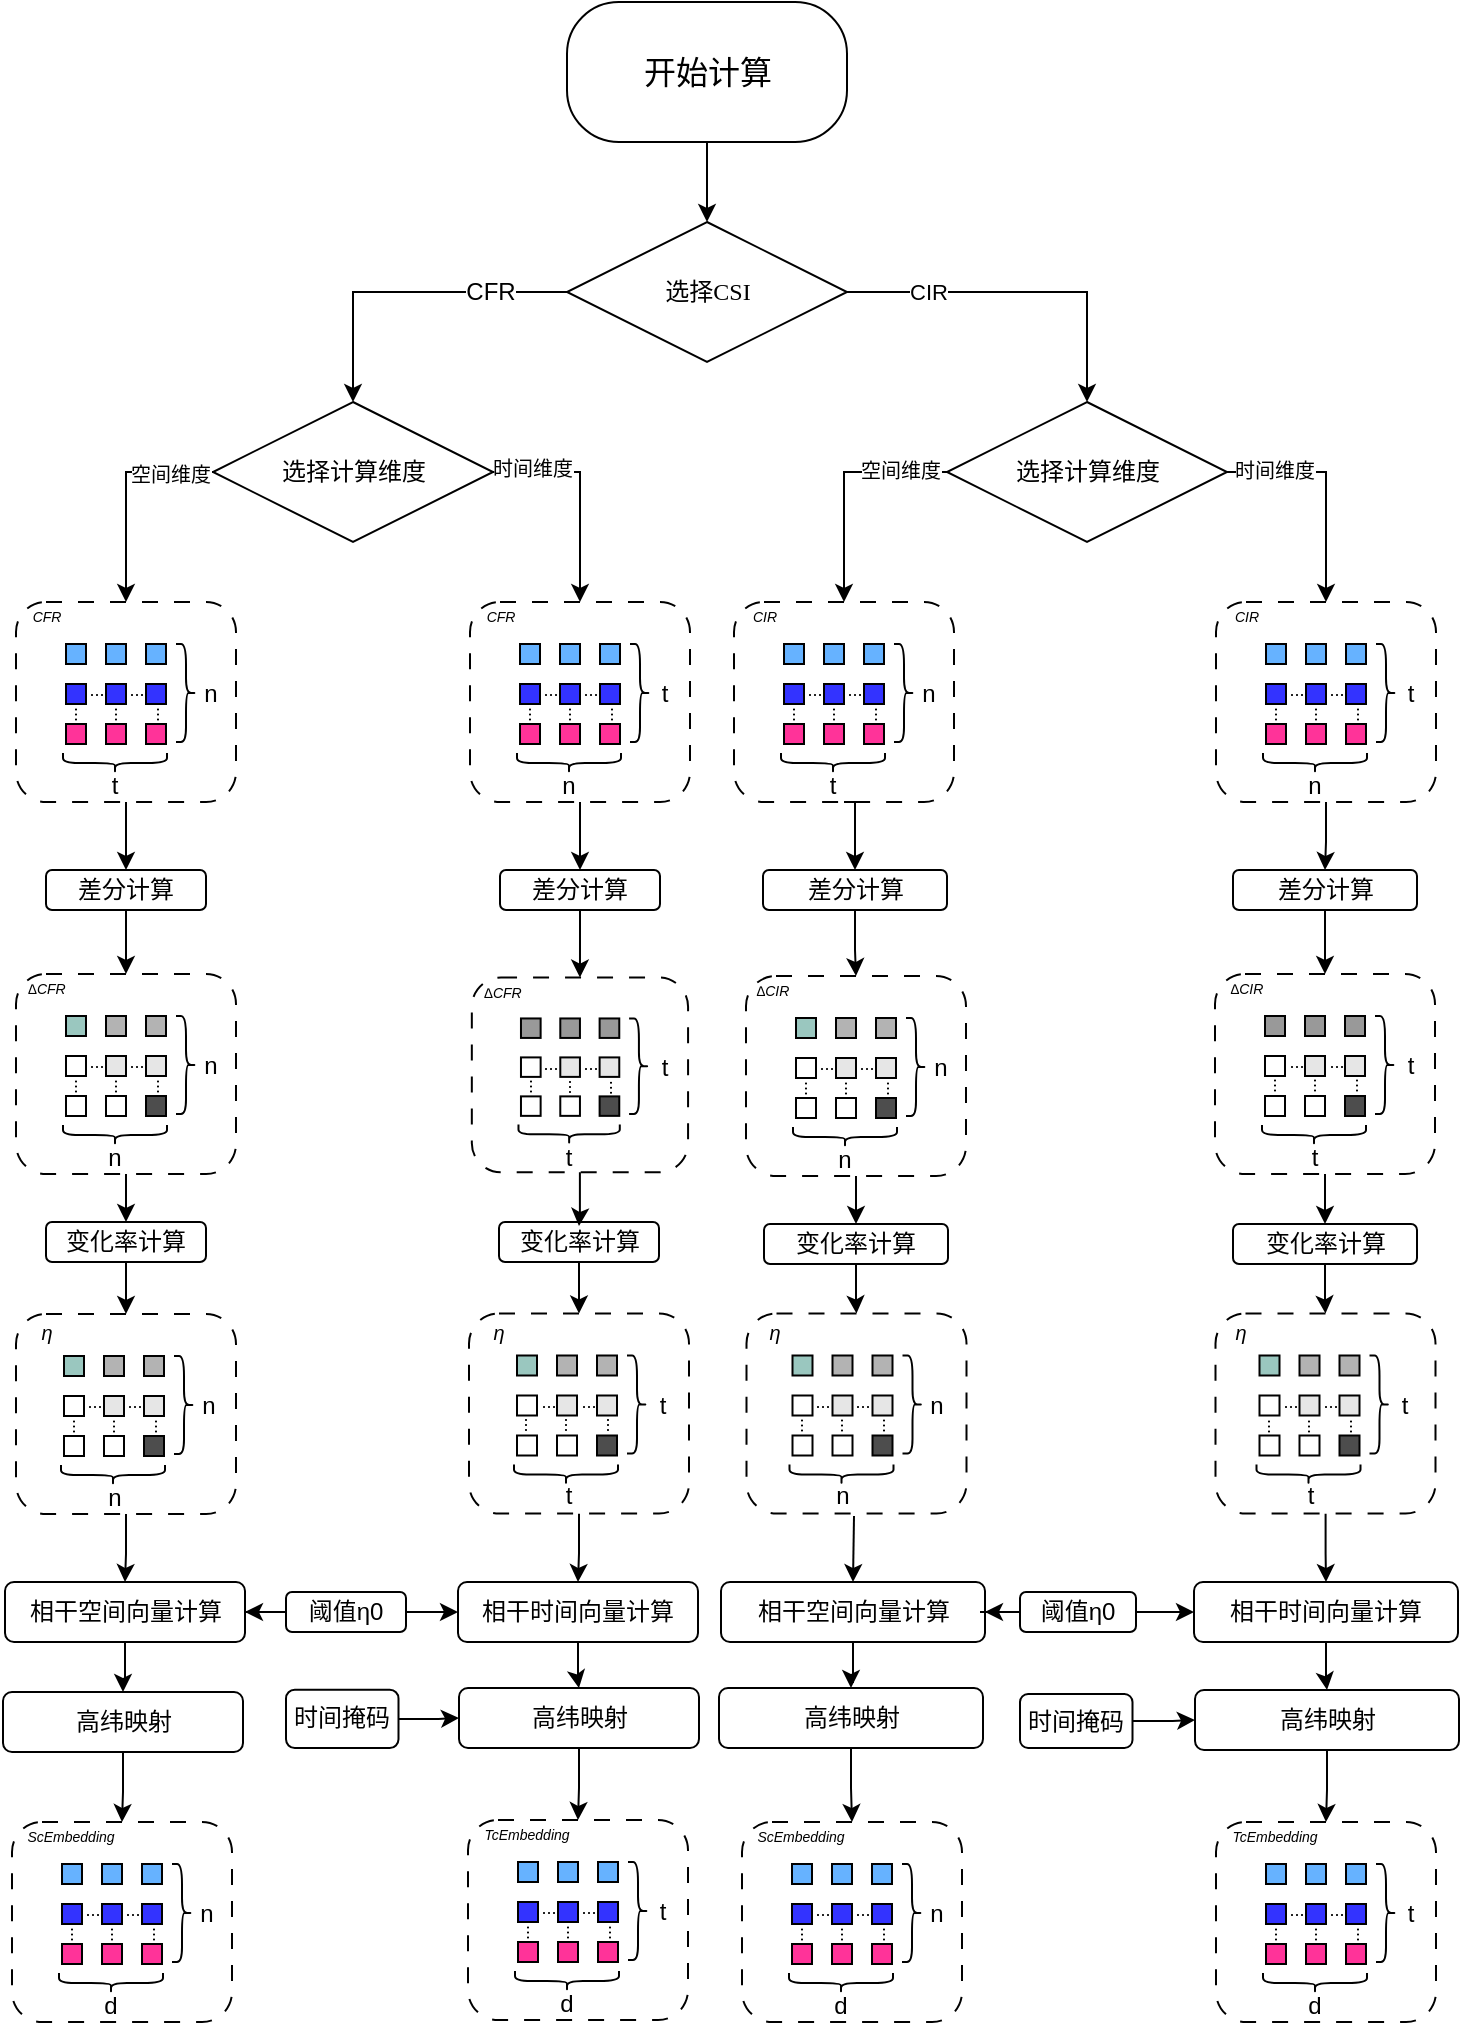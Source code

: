 <mxfile version="26.2.13">
  <diagram name="第 1 页" id="lcU_2czYvteqV_V1nli0">
    <mxGraphModel dx="1087" dy="791" grid="1" gridSize="10" guides="1" tooltips="1" connect="1" arrows="1" fold="1" page="1" pageScale="1" pageWidth="827" pageHeight="1169" background="none" math="1" shadow="0">
      <root>
        <mxCell id="0" />
        <mxCell id="1" parent="0" />
        <mxCell id="QaPNGxsfcrkvSJTf3kwv-590" style="edgeStyle=orthogonalEdgeStyle;rounded=0;orthogonalLoop=1;jettySize=auto;html=1;entryX=0.5;entryY=0;entryDx=0;entryDy=0;" parent="1" source="sYGuD6vxsQ6LPj47k9vJ-1" target="QaPNGxsfcrkvSJTf3kwv-21" edge="1">
          <mxGeometry relative="1" as="geometry" />
        </mxCell>
        <mxCell id="sYGuD6vxsQ6LPj47k9vJ-1" value="&lt;font style=&quot;font-size: 16px;&quot;&gt;开始计算&lt;/font&gt;" style="rounded=1;whiteSpace=wrap;html=1;shape=label;fontFamily=Times New Roman;arcSize=37;" parent="1" vertex="1">
          <mxGeometry x="340.5" y="50" width="140" height="70" as="geometry" />
        </mxCell>
        <mxCell id="QaPNGxsfcrkvSJTf3kwv-24" style="edgeStyle=orthogonalEdgeStyle;rounded=0;orthogonalLoop=1;jettySize=auto;html=1;entryX=0.5;entryY=0;entryDx=0;entryDy=0;exitX=1;exitY=0.5;exitDx=0;exitDy=0;" parent="1" source="QaPNGxsfcrkvSJTf3kwv-21" target="QaPNGxsfcrkvSJTf3kwv-41" edge="1">
          <mxGeometry relative="1" as="geometry">
            <mxPoint x="560" y="250" as="targetPoint" />
          </mxGeometry>
        </mxCell>
        <mxCell id="QaPNGxsfcrkvSJTf3kwv-43" value="CIR" style="edgeLabel;html=1;align=center;verticalAlign=middle;resizable=0;points=[];" parent="QaPNGxsfcrkvSJTf3kwv-24" vertex="1" connectable="0">
          <mxGeometry x="-0.719" y="-2" relative="1" as="geometry">
            <mxPoint x="16" y="-2" as="offset" />
          </mxGeometry>
        </mxCell>
        <mxCell id="QaPNGxsfcrkvSJTf3kwv-26" style="edgeStyle=orthogonalEdgeStyle;rounded=0;orthogonalLoop=1;jettySize=auto;html=1;entryX=0.5;entryY=0;entryDx=0;entryDy=0;exitX=0;exitY=0.5;exitDx=0;exitDy=0;" parent="1" source="QaPNGxsfcrkvSJTf3kwv-21" target="QaPNGxsfcrkvSJTf3kwv-29" edge="1">
          <mxGeometry relative="1" as="geometry">
            <mxPoint x="200" y="250" as="targetPoint" />
            <mxPoint x="330" y="175" as="sourcePoint" />
          </mxGeometry>
        </mxCell>
        <mxCell id="QaPNGxsfcrkvSJTf3kwv-28" value="&lt;font style=&quot;font-size: 12px;&quot;&gt;CFR&lt;/font&gt;" style="edgeLabel;html=1;align=center;verticalAlign=middle;resizable=0;points=[];" parent="QaPNGxsfcrkvSJTf3kwv-26" vertex="1" connectable="0">
          <mxGeometry x="-0.042" relative="1" as="geometry">
            <mxPoint x="39" as="offset" />
          </mxGeometry>
        </mxCell>
        <mxCell id="QaPNGxsfcrkvSJTf3kwv-21" value="选择CSI" style="rhombus;whiteSpace=wrap;html=1;fontFamily=Times New Roman;" parent="1" vertex="1">
          <mxGeometry x="340.5" y="160" width="140" height="70" as="geometry" />
        </mxCell>
        <mxCell id="QaPNGxsfcrkvSJTf3kwv-32" style="edgeStyle=orthogonalEdgeStyle;rounded=0;orthogonalLoop=1;jettySize=auto;html=1;entryX=0.5;entryY=0;entryDx=0;entryDy=0;exitX=1;exitY=0.5;exitDx=0;exitDy=0;" parent="1" source="QaPNGxsfcrkvSJTf3kwv-29" target="QaPNGxsfcrkvSJTf3kwv-78" edge="1">
          <mxGeometry relative="1" as="geometry">
            <mxPoint x="360" y="350" as="targetPoint" />
          </mxGeometry>
        </mxCell>
        <mxCell id="QaPNGxsfcrkvSJTf3kwv-33" value="&lt;font style=&quot;font-size: 10px;&quot;&gt;时间维度&lt;/font&gt;" style="edgeLabel;html=1;align=center;verticalAlign=middle;resizable=0;points=[];" parent="QaPNGxsfcrkvSJTf3kwv-32" vertex="1" connectable="0">
          <mxGeometry x="-0.638" y="2" relative="1" as="geometry">
            <mxPoint as="offset" />
          </mxGeometry>
        </mxCell>
        <mxCell id="QaPNGxsfcrkvSJTf3kwv-29" value="选择计算维度&lt;span style=&quot;color: rgba(0, 0, 0, 0); font-family: monospace; font-size: 0px; text-align: start; text-wrap-mode: nowrap;&quot;&gt;%3CmxGraphModel%3E%3Croot%3E%3CmxCell%20id%3D%220%22%2F%3E%3CmxCell%20id%3D%221%22%20parent%3D%220%22%2F%3E%3CmxCell%20id%3D%222%22%20value%3D%22%E9%80%89%E6%8B%A9CSI%22%20style%3D%22rhombus%3BwhiteSpace%3Dwrap%3Bhtml%3D1%3BfontFamily%3DTimes%20New%20Roman%3B%22%20vertex%3D%221%22%20parent%3D%221%22%3E%3CmxGeometry%20x%3D%22290%22%20y%3D%22350%22%20width%3D%22140%22%20height%3D%2270%22%20as%3D%22geometry%22%2F%3E%3C%2FmxCell%3E%3C%2Froot%3E%3C%2FmxGraphModel%3E&lt;/span&gt;" style="rhombus;whiteSpace=wrap;html=1;fontFamily=Times New Roman;" parent="1" vertex="1">
          <mxGeometry x="163.5" y="250" width="140" height="70" as="geometry" />
        </mxCell>
        <mxCell id="QaPNGxsfcrkvSJTf3kwv-547" style="edgeStyle=orthogonalEdgeStyle;rounded=0;orthogonalLoop=1;jettySize=auto;html=1;entryX=0.5;entryY=0;entryDx=0;entryDy=0;exitX=0;exitY=0.5;exitDx=0;exitDy=0;" parent="1" source="QaPNGxsfcrkvSJTf3kwv-41" target="QaPNGxsfcrkvSJTf3kwv-358" edge="1">
          <mxGeometry relative="1" as="geometry" />
        </mxCell>
        <mxCell id="QaPNGxsfcrkvSJTf3kwv-591" value="&lt;font style=&quot;font-size: 10px;&quot;&gt;空间维度&lt;/font&gt;" style="edgeLabel;html=1;align=center;verticalAlign=middle;resizable=0;points=[];" parent="QaPNGxsfcrkvSJTf3kwv-547" vertex="1" connectable="0">
          <mxGeometry x="-0.57" y="-1" relative="1" as="geometry">
            <mxPoint x="1" as="offset" />
          </mxGeometry>
        </mxCell>
        <mxCell id="FDejPVxbVJUbGu-IPVf5-1" style="edgeStyle=orthogonalEdgeStyle;rounded=0;orthogonalLoop=1;jettySize=auto;html=1;exitX=1;exitY=0.5;exitDx=0;exitDy=0;entryX=0.5;entryY=0;entryDx=0;entryDy=0;" edge="1" parent="1" source="QaPNGxsfcrkvSJTf3kwv-41" target="QaPNGxsfcrkvSJTf3kwv-379">
          <mxGeometry relative="1" as="geometry" />
        </mxCell>
        <mxCell id="FDejPVxbVJUbGu-IPVf5-2" value="&lt;font style=&quot;font-size: 10px;&quot;&gt;时间维度&lt;/font&gt;" style="edgeLabel;html=1;align=center;verticalAlign=middle;resizable=0;points=[];" vertex="1" connectable="0" parent="FDejPVxbVJUbGu-IPVf5-1">
          <mxGeometry x="-0.599" y="1" relative="1" as="geometry">
            <mxPoint as="offset" />
          </mxGeometry>
        </mxCell>
        <mxCell id="QaPNGxsfcrkvSJTf3kwv-41" value="选择计算维度&lt;span style=&quot;color: rgba(0, 0, 0, 0); font-family: monospace; font-size: 0px; text-align: start; text-wrap-mode: nowrap;&quot;&gt;%3CmxGraphModel%3E%3Croot%3E%3CmxCell%20id%3D%220%22%2F%3E%3CmxCell%20id%3D%221%22%20parent%3D%220%22%2F%3E%3CmxCell%20id%3D%222%22%20value%3D%22%E9%80%89%E6%8B%A9CSI%22%20style%3D%22rhombus%3BwhiteSpace%3Dwrap%3Bhtml%3D1%3BfontFamily%3DTimes%20New%20Roman%3B%22%20vertex%3D%221%22%20parent%3D%221%22%3E%3CmxGeometry%20x%3D%22290%22%20y%3D%22350%22%20width%3D%22140%22%20height%3D%2270%22%20as%3D%22geometry%22%2F%3E%3C%2FmxCell%3E%3C%2Froot%3E%3C%2FmxGraphModel%3E&lt;/span&gt;" style="rhombus;whiteSpace=wrap;html=1;fontFamily=Times New Roman;" parent="1" vertex="1">
          <mxGeometry x="530.5" y="250" width="140" height="70" as="geometry" />
        </mxCell>
        <mxCell id="QaPNGxsfcrkvSJTf3kwv-67" value="" style="edgeStyle=orthogonalEdgeStyle;rounded=0;orthogonalLoop=1;jettySize=auto;html=1;entryX=0.5;entryY=0;entryDx=0;entryDy=0;exitX=0;exitY=0.5;exitDx=0;exitDy=0;" parent="1" source="QaPNGxsfcrkvSJTf3kwv-29" target="QaPNGxsfcrkvSJTf3kwv-63" edge="1">
          <mxGeometry relative="1" as="geometry">
            <mxPoint x="122" y="381" as="targetPoint" />
            <mxPoint x="170" y="285" as="sourcePoint" />
            <Array as="points" />
          </mxGeometry>
        </mxCell>
        <mxCell id="QaPNGxsfcrkvSJTf3kwv-68" value="&lt;font style=&quot;font-size: 10px;&quot;&gt;空间维度&lt;/font&gt;" style="edgeLabel;html=1;align=center;verticalAlign=middle;resizable=0;points=[];" parent="QaPNGxsfcrkvSJTf3kwv-67" vertex="1" connectable="0">
          <mxGeometry x="-0.606" y="1" relative="1" as="geometry">
            <mxPoint as="offset" />
          </mxGeometry>
        </mxCell>
        <mxCell id="QaPNGxsfcrkvSJTf3kwv-76" value="" style="group" parent="1" vertex="1" connectable="0">
          <mxGeometry x="60" y="341" width="117" height="116" as="geometry" />
        </mxCell>
        <mxCell id="QaPNGxsfcrkvSJTf3kwv-63" value="" style="rounded=1;whiteSpace=wrap;html=1;dashed=1;dashPattern=8 8;" parent="QaPNGxsfcrkvSJTf3kwv-76" vertex="1">
          <mxGeometry x="5" y="9" width="110" height="100" as="geometry" />
        </mxCell>
        <mxCell id="QaPNGxsfcrkvSJTf3kwv-44" value="" style="rounded=0;whiteSpace=wrap;html=1;fillColor=#66B2FF;" parent="QaPNGxsfcrkvSJTf3kwv-76" vertex="1">
          <mxGeometry x="30" y="30" width="10" height="10" as="geometry" />
        </mxCell>
        <mxCell id="QaPNGxsfcrkvSJTf3kwv-48" value="" style="rounded=0;whiteSpace=wrap;html=1;fillColor=#66B2FF;" parent="QaPNGxsfcrkvSJTf3kwv-76" vertex="1">
          <mxGeometry x="50" y="30" width="10" height="10" as="geometry" />
        </mxCell>
        <mxCell id="QaPNGxsfcrkvSJTf3kwv-49" value="" style="rounded=0;whiteSpace=wrap;html=1;fillColor=#66B2FF;" parent="QaPNGxsfcrkvSJTf3kwv-76" vertex="1">
          <mxGeometry x="70" y="30" width="10" height="10" as="geometry" />
        </mxCell>
        <mxCell id="QaPNGxsfcrkvSJTf3kwv-50" value="" style="rounded=0;whiteSpace=wrap;html=1;fillColor=#3333FF;" parent="QaPNGxsfcrkvSJTf3kwv-76" vertex="1">
          <mxGeometry x="30" y="50" width="10" height="10" as="geometry" />
        </mxCell>
        <mxCell id="QaPNGxsfcrkvSJTf3kwv-51" value="" style="rounded=0;whiteSpace=wrap;html=1;fillColor=#3333FF;" parent="QaPNGxsfcrkvSJTf3kwv-76" vertex="1">
          <mxGeometry x="50" y="50" width="10" height="10" as="geometry" />
        </mxCell>
        <mxCell id="QaPNGxsfcrkvSJTf3kwv-52" value="" style="rounded=0;whiteSpace=wrap;html=1;fillColor=#3333FF;" parent="QaPNGxsfcrkvSJTf3kwv-76" vertex="1">
          <mxGeometry x="70" y="50" width="10" height="10" as="geometry" />
        </mxCell>
        <mxCell id="QaPNGxsfcrkvSJTf3kwv-53" value="" style="rounded=0;whiteSpace=wrap;html=1;fillColor=#FF3399;" parent="QaPNGxsfcrkvSJTf3kwv-76" vertex="1">
          <mxGeometry x="30" y="70" width="10" height="10" as="geometry" />
        </mxCell>
        <mxCell id="QaPNGxsfcrkvSJTf3kwv-54" value="" style="rounded=0;whiteSpace=wrap;html=1;fillColor=#FF3399;" parent="QaPNGxsfcrkvSJTf3kwv-76" vertex="1">
          <mxGeometry x="50" y="70" width="10" height="10" as="geometry" />
        </mxCell>
        <mxCell id="QaPNGxsfcrkvSJTf3kwv-55" value="" style="rounded=0;whiteSpace=wrap;html=1;fillColor=#FF3399;" parent="QaPNGxsfcrkvSJTf3kwv-76" vertex="1">
          <mxGeometry x="70" y="70" width="10" height="10" as="geometry" />
        </mxCell>
        <mxCell id="QaPNGxsfcrkvSJTf3kwv-57" value="&lt;font style=&quot;font-size: 9px;&quot;&gt;...&lt;/font&gt;" style="text;html=1;align=center;verticalAlign=middle;whiteSpace=wrap;rounded=0;" parent="QaPNGxsfcrkvSJTf3kwv-76" vertex="1">
          <mxGeometry x="38" y="52" width="15" as="geometry" />
        </mxCell>
        <mxCell id="QaPNGxsfcrkvSJTf3kwv-58" value="&lt;font style=&quot;font-size: 9px;&quot;&gt;...&lt;/font&gt;" style="text;html=1;align=center;verticalAlign=middle;whiteSpace=wrap;rounded=0;" parent="QaPNGxsfcrkvSJTf3kwv-76" vertex="1">
          <mxGeometry x="58" y="52" width="15" as="geometry" />
        </mxCell>
        <mxCell id="QaPNGxsfcrkvSJTf3kwv-59" value="&lt;font style=&quot;font-size: 9px;&quot;&gt;...&lt;/font&gt;" style="text;html=1;align=center;verticalAlign=middle;whiteSpace=wrap;rounded=0;rotation=90;" parent="QaPNGxsfcrkvSJTf3kwv-76" vertex="1">
          <mxGeometry x="72" y="65" width="15" as="geometry" />
        </mxCell>
        <mxCell id="QaPNGxsfcrkvSJTf3kwv-61" value="&lt;font style=&quot;font-size: 9px;&quot;&gt;...&lt;/font&gt;" style="text;html=1;align=center;verticalAlign=middle;whiteSpace=wrap;rounded=0;rotation=90;" parent="QaPNGxsfcrkvSJTf3kwv-76" vertex="1">
          <mxGeometry x="51" y="65" width="15" as="geometry" />
        </mxCell>
        <mxCell id="QaPNGxsfcrkvSJTf3kwv-62" value="&lt;font style=&quot;font-size: 9px;&quot;&gt;...&lt;/font&gt;" style="text;html=1;align=center;verticalAlign=middle;whiteSpace=wrap;rounded=0;rotation=90;" parent="QaPNGxsfcrkvSJTf3kwv-76" vertex="1">
          <mxGeometry x="31" y="65" width="15" as="geometry" />
        </mxCell>
        <mxCell id="QaPNGxsfcrkvSJTf3kwv-64" value="&lt;font style=&quot;font-size: 7px;&quot;&gt;&lt;i&gt;CFR&lt;/i&gt;&lt;/font&gt;" style="text;html=1;align=center;verticalAlign=middle;resizable=0;points=[];autosize=1;strokeColor=none;fillColor=none;" parent="QaPNGxsfcrkvSJTf3kwv-76" vertex="1">
          <mxGeometry width="40" height="30" as="geometry" />
        </mxCell>
        <mxCell id="QaPNGxsfcrkvSJTf3kwv-69" value="" style="shape=curlyBracket;whiteSpace=wrap;html=1;rounded=1;flipH=1;labelPosition=right;verticalLabelPosition=middle;align=left;verticalAlign=middle;" parent="QaPNGxsfcrkvSJTf3kwv-76" vertex="1">
          <mxGeometry x="85" y="30" width="10" height="49" as="geometry" />
        </mxCell>
        <mxCell id="QaPNGxsfcrkvSJTf3kwv-70" value="" style="shape=curlyBracket;whiteSpace=wrap;html=1;rounded=1;flipH=1;labelPosition=right;verticalLabelPosition=middle;align=left;verticalAlign=middle;rotation=90;size=0.5;" parent="QaPNGxsfcrkvSJTf3kwv-76" vertex="1">
          <mxGeometry x="49.5" y="63.5" width="10" height="52" as="geometry" />
        </mxCell>
        <mxCell id="QaPNGxsfcrkvSJTf3kwv-74" value="n" style="text;html=1;align=center;verticalAlign=middle;resizable=0;points=[];autosize=1;strokeColor=none;fillColor=none;" parent="QaPNGxsfcrkvSJTf3kwv-76" vertex="1">
          <mxGeometry x="87" y="40" width="30" height="30" as="geometry" />
        </mxCell>
        <mxCell id="QaPNGxsfcrkvSJTf3kwv-75" value="t" style="text;html=1;align=center;verticalAlign=middle;resizable=0;points=[];autosize=1;strokeColor=none;fillColor=none;" parent="QaPNGxsfcrkvSJTf3kwv-76" vertex="1">
          <mxGeometry x="39" y="86" width="30" height="30" as="geometry" />
        </mxCell>
        <mxCell id="QaPNGxsfcrkvSJTf3kwv-77" value="" style="group" parent="1" vertex="1" connectable="0">
          <mxGeometry x="287" y="341" width="117" height="116" as="geometry" />
        </mxCell>
        <mxCell id="QaPNGxsfcrkvSJTf3kwv-78" value="" style="rounded=1;whiteSpace=wrap;html=1;dashed=1;dashPattern=8 8;" parent="QaPNGxsfcrkvSJTf3kwv-77" vertex="1">
          <mxGeometry x="5" y="9" width="110" height="100" as="geometry" />
        </mxCell>
        <mxCell id="QaPNGxsfcrkvSJTf3kwv-79" value="" style="rounded=0;whiteSpace=wrap;html=1;fillColor=#66B2FF;" parent="QaPNGxsfcrkvSJTf3kwv-77" vertex="1">
          <mxGeometry x="30" y="30" width="10" height="10" as="geometry" />
        </mxCell>
        <mxCell id="QaPNGxsfcrkvSJTf3kwv-80" value="" style="rounded=0;whiteSpace=wrap;html=1;fillColor=#66B2FF;" parent="QaPNGxsfcrkvSJTf3kwv-77" vertex="1">
          <mxGeometry x="50" y="30" width="10" height="10" as="geometry" />
        </mxCell>
        <mxCell id="QaPNGxsfcrkvSJTf3kwv-81" value="" style="rounded=0;whiteSpace=wrap;html=1;fillColor=#66B2FF;" parent="QaPNGxsfcrkvSJTf3kwv-77" vertex="1">
          <mxGeometry x="70" y="30" width="10" height="10" as="geometry" />
        </mxCell>
        <mxCell id="QaPNGxsfcrkvSJTf3kwv-82" value="" style="rounded=0;whiteSpace=wrap;html=1;fillColor=#3333FF;" parent="QaPNGxsfcrkvSJTf3kwv-77" vertex="1">
          <mxGeometry x="30" y="50" width="10" height="10" as="geometry" />
        </mxCell>
        <mxCell id="QaPNGxsfcrkvSJTf3kwv-83" value="" style="rounded=0;whiteSpace=wrap;html=1;fillColor=#3333FF;" parent="QaPNGxsfcrkvSJTf3kwv-77" vertex="1">
          <mxGeometry x="50" y="50" width="10" height="10" as="geometry" />
        </mxCell>
        <mxCell id="QaPNGxsfcrkvSJTf3kwv-84" value="" style="rounded=0;whiteSpace=wrap;html=1;fillColor=#3333FF;" parent="QaPNGxsfcrkvSJTf3kwv-77" vertex="1">
          <mxGeometry x="70" y="50" width="10" height="10" as="geometry" />
        </mxCell>
        <mxCell id="QaPNGxsfcrkvSJTf3kwv-85" value="" style="rounded=0;whiteSpace=wrap;html=1;fillColor=#FF3399;" parent="QaPNGxsfcrkvSJTf3kwv-77" vertex="1">
          <mxGeometry x="30" y="70" width="10" height="10" as="geometry" />
        </mxCell>
        <mxCell id="QaPNGxsfcrkvSJTf3kwv-86" value="" style="rounded=0;whiteSpace=wrap;html=1;fillColor=#FF3399;" parent="QaPNGxsfcrkvSJTf3kwv-77" vertex="1">
          <mxGeometry x="50" y="70" width="10" height="10" as="geometry" />
        </mxCell>
        <mxCell id="QaPNGxsfcrkvSJTf3kwv-87" value="" style="rounded=0;whiteSpace=wrap;html=1;fillColor=#FF3399;" parent="QaPNGxsfcrkvSJTf3kwv-77" vertex="1">
          <mxGeometry x="70" y="70" width="10" height="10" as="geometry" />
        </mxCell>
        <mxCell id="QaPNGxsfcrkvSJTf3kwv-88" value="&lt;font style=&quot;font-size: 9px;&quot;&gt;...&lt;/font&gt;" style="text;html=1;align=center;verticalAlign=middle;whiteSpace=wrap;rounded=0;" parent="QaPNGxsfcrkvSJTf3kwv-77" vertex="1">
          <mxGeometry x="38" y="52" width="15" as="geometry" />
        </mxCell>
        <mxCell id="QaPNGxsfcrkvSJTf3kwv-89" value="&lt;font style=&quot;font-size: 9px;&quot;&gt;...&lt;/font&gt;" style="text;html=1;align=center;verticalAlign=middle;whiteSpace=wrap;rounded=0;" parent="QaPNGxsfcrkvSJTf3kwv-77" vertex="1">
          <mxGeometry x="58" y="52" width="15" as="geometry" />
        </mxCell>
        <mxCell id="QaPNGxsfcrkvSJTf3kwv-90" value="&lt;font style=&quot;font-size: 9px;&quot;&gt;...&lt;/font&gt;" style="text;html=1;align=center;verticalAlign=middle;whiteSpace=wrap;rounded=0;rotation=90;" parent="QaPNGxsfcrkvSJTf3kwv-77" vertex="1">
          <mxGeometry x="72" y="65" width="15" as="geometry" />
        </mxCell>
        <mxCell id="QaPNGxsfcrkvSJTf3kwv-91" value="&lt;font style=&quot;font-size: 9px;&quot;&gt;...&lt;/font&gt;" style="text;html=1;align=center;verticalAlign=middle;whiteSpace=wrap;rounded=0;rotation=90;" parent="QaPNGxsfcrkvSJTf3kwv-77" vertex="1">
          <mxGeometry x="51" y="65" width="15" as="geometry" />
        </mxCell>
        <mxCell id="QaPNGxsfcrkvSJTf3kwv-92" value="&lt;font style=&quot;font-size: 9px;&quot;&gt;...&lt;/font&gt;" style="text;html=1;align=center;verticalAlign=middle;whiteSpace=wrap;rounded=0;rotation=90;" parent="QaPNGxsfcrkvSJTf3kwv-77" vertex="1">
          <mxGeometry x="31" y="65" width="15" as="geometry" />
        </mxCell>
        <mxCell id="QaPNGxsfcrkvSJTf3kwv-93" value="&lt;font style=&quot;font-size: 7px;&quot;&gt;&lt;i&gt;CFR&lt;/i&gt;&lt;/font&gt;" style="text;html=1;align=center;verticalAlign=middle;resizable=0;points=[];autosize=1;strokeColor=none;fillColor=none;" parent="QaPNGxsfcrkvSJTf3kwv-77" vertex="1">
          <mxGeometry width="40" height="30" as="geometry" />
        </mxCell>
        <mxCell id="QaPNGxsfcrkvSJTf3kwv-94" value="" style="shape=curlyBracket;whiteSpace=wrap;html=1;rounded=1;flipH=1;labelPosition=right;verticalLabelPosition=middle;align=left;verticalAlign=middle;" parent="QaPNGxsfcrkvSJTf3kwv-77" vertex="1">
          <mxGeometry x="85" y="30" width="10" height="49" as="geometry" />
        </mxCell>
        <mxCell id="QaPNGxsfcrkvSJTf3kwv-95" value="" style="shape=curlyBracket;whiteSpace=wrap;html=1;rounded=1;flipH=1;labelPosition=right;verticalLabelPosition=middle;align=left;verticalAlign=middle;rotation=90;size=0.5;" parent="QaPNGxsfcrkvSJTf3kwv-77" vertex="1">
          <mxGeometry x="49.5" y="63.5" width="10" height="52" as="geometry" />
        </mxCell>
        <mxCell id="QaPNGxsfcrkvSJTf3kwv-96" value="t" style="text;html=1;align=center;verticalAlign=middle;resizable=0;points=[];autosize=1;strokeColor=none;fillColor=none;" parent="QaPNGxsfcrkvSJTf3kwv-77" vertex="1">
          <mxGeometry x="87" y="40" width="30" height="30" as="geometry" />
        </mxCell>
        <mxCell id="QaPNGxsfcrkvSJTf3kwv-97" value="n" style="text;html=1;align=center;verticalAlign=middle;resizable=0;points=[];autosize=1;strokeColor=none;fillColor=none;" parent="QaPNGxsfcrkvSJTf3kwv-77" vertex="1">
          <mxGeometry x="39" y="86" width="30" height="30" as="geometry" />
        </mxCell>
        <mxCell id="QaPNGxsfcrkvSJTf3kwv-102" value="" style="group" parent="1" vertex="1" connectable="0">
          <mxGeometry x="60" y="527" width="117" height="116" as="geometry" />
        </mxCell>
        <mxCell id="QaPNGxsfcrkvSJTf3kwv-103" value="" style="rounded=1;whiteSpace=wrap;html=1;dashed=1;dashPattern=8 8;" parent="QaPNGxsfcrkvSJTf3kwv-102" vertex="1">
          <mxGeometry x="5" y="9" width="110" height="100" as="geometry" />
        </mxCell>
        <mxCell id="QaPNGxsfcrkvSJTf3kwv-104" value="" style="rounded=0;whiteSpace=wrap;html=1;fillColor=#9AC7BF;" parent="QaPNGxsfcrkvSJTf3kwv-102" vertex="1">
          <mxGeometry x="30" y="30" width="10" height="10" as="geometry" />
        </mxCell>
        <mxCell id="QaPNGxsfcrkvSJTf3kwv-105" value="" style="rounded=0;whiteSpace=wrap;html=1;fillColor=#B3B3B3;" parent="QaPNGxsfcrkvSJTf3kwv-102" vertex="1">
          <mxGeometry x="50" y="30" width="10" height="10" as="geometry" />
        </mxCell>
        <mxCell id="QaPNGxsfcrkvSJTf3kwv-106" value="" style="rounded=0;whiteSpace=wrap;html=1;fillColor=#B3B3B3;" parent="QaPNGxsfcrkvSJTf3kwv-102" vertex="1">
          <mxGeometry x="70" y="30" width="10" height="10" as="geometry" />
        </mxCell>
        <mxCell id="QaPNGxsfcrkvSJTf3kwv-107" value="" style="rounded=0;whiteSpace=wrap;html=1;fillColor=#FFFFFF;" parent="QaPNGxsfcrkvSJTf3kwv-102" vertex="1">
          <mxGeometry x="30" y="50" width="10" height="10" as="geometry" />
        </mxCell>
        <mxCell id="QaPNGxsfcrkvSJTf3kwv-108" value="" style="rounded=0;whiteSpace=wrap;html=1;fillColor=#E6E6E6;" parent="QaPNGxsfcrkvSJTf3kwv-102" vertex="1">
          <mxGeometry x="50" y="50" width="10" height="10" as="geometry" />
        </mxCell>
        <mxCell id="QaPNGxsfcrkvSJTf3kwv-109" value="" style="rounded=0;whiteSpace=wrap;html=1;fillColor=#E6E6E6;" parent="QaPNGxsfcrkvSJTf3kwv-102" vertex="1">
          <mxGeometry x="70" y="50" width="10" height="10" as="geometry" />
        </mxCell>
        <mxCell id="QaPNGxsfcrkvSJTf3kwv-110" value="" style="rounded=0;whiteSpace=wrap;html=1;fillColor=#FFFFFF;" parent="QaPNGxsfcrkvSJTf3kwv-102" vertex="1">
          <mxGeometry x="30" y="70" width="10" height="10" as="geometry" />
        </mxCell>
        <mxCell id="QaPNGxsfcrkvSJTf3kwv-111" value="" style="rounded=0;whiteSpace=wrap;html=1;fillColor=#FFFFFF;" parent="QaPNGxsfcrkvSJTf3kwv-102" vertex="1">
          <mxGeometry x="50" y="70" width="10" height="10" as="geometry" />
        </mxCell>
        <mxCell id="QaPNGxsfcrkvSJTf3kwv-112" value="" style="rounded=0;whiteSpace=wrap;html=1;fillColor=#4D4D4D;" parent="QaPNGxsfcrkvSJTf3kwv-102" vertex="1">
          <mxGeometry x="70" y="70" width="10" height="10" as="geometry" />
        </mxCell>
        <mxCell id="QaPNGxsfcrkvSJTf3kwv-113" value="&lt;font style=&quot;font-size: 9px;&quot;&gt;...&lt;/font&gt;" style="text;html=1;align=center;verticalAlign=middle;whiteSpace=wrap;rounded=0;" parent="QaPNGxsfcrkvSJTf3kwv-102" vertex="1">
          <mxGeometry x="38" y="52" width="15" as="geometry" />
        </mxCell>
        <mxCell id="QaPNGxsfcrkvSJTf3kwv-114" value="&lt;font style=&quot;font-size: 9px;&quot;&gt;...&lt;/font&gt;" style="text;html=1;align=center;verticalAlign=middle;whiteSpace=wrap;rounded=0;" parent="QaPNGxsfcrkvSJTf3kwv-102" vertex="1">
          <mxGeometry x="58" y="52" width="15" as="geometry" />
        </mxCell>
        <mxCell id="QaPNGxsfcrkvSJTf3kwv-115" value="&lt;font style=&quot;font-size: 9px;&quot;&gt;...&lt;/font&gt;" style="text;html=1;align=center;verticalAlign=middle;whiteSpace=wrap;rounded=0;rotation=90;" parent="QaPNGxsfcrkvSJTf3kwv-102" vertex="1">
          <mxGeometry x="72" y="65" width="15" as="geometry" />
        </mxCell>
        <mxCell id="QaPNGxsfcrkvSJTf3kwv-116" value="&lt;font style=&quot;font-size: 9px;&quot;&gt;...&lt;/font&gt;" style="text;html=1;align=center;verticalAlign=middle;whiteSpace=wrap;rounded=0;rotation=90;" parent="QaPNGxsfcrkvSJTf3kwv-102" vertex="1">
          <mxGeometry x="51" y="65" width="15" as="geometry" />
        </mxCell>
        <mxCell id="QaPNGxsfcrkvSJTf3kwv-117" value="&lt;font style=&quot;font-size: 9px;&quot;&gt;...&lt;/font&gt;" style="text;html=1;align=center;verticalAlign=middle;whiteSpace=wrap;rounded=0;rotation=90;" parent="QaPNGxsfcrkvSJTf3kwv-102" vertex="1">
          <mxGeometry x="31" y="65" width="15" as="geometry" />
        </mxCell>
        <mxCell id="QaPNGxsfcrkvSJTf3kwv-118" value="&lt;i style=&quot;font-size: 7px;&quot;&gt;∆CFR&lt;/i&gt;" style="text;html=1;align=center;verticalAlign=middle;resizable=0;points=[];autosize=1;strokeColor=none;fillColor=none;" parent="QaPNGxsfcrkvSJTf3kwv-102" vertex="1">
          <mxGeometry width="40" height="30" as="geometry" />
        </mxCell>
        <mxCell id="QaPNGxsfcrkvSJTf3kwv-119" value="" style="shape=curlyBracket;whiteSpace=wrap;html=1;rounded=1;flipH=1;labelPosition=right;verticalLabelPosition=middle;align=left;verticalAlign=middle;" parent="QaPNGxsfcrkvSJTf3kwv-102" vertex="1">
          <mxGeometry x="85" y="30" width="10" height="49" as="geometry" />
        </mxCell>
        <mxCell id="QaPNGxsfcrkvSJTf3kwv-120" value="" style="shape=curlyBracket;whiteSpace=wrap;html=1;rounded=1;flipH=1;labelPosition=right;verticalLabelPosition=middle;align=left;verticalAlign=middle;rotation=90;size=0.5;" parent="QaPNGxsfcrkvSJTf3kwv-102" vertex="1">
          <mxGeometry x="49.5" y="63.5" width="10" height="52" as="geometry" />
        </mxCell>
        <mxCell id="QaPNGxsfcrkvSJTf3kwv-121" value="n" style="text;html=1;align=center;verticalAlign=middle;resizable=0;points=[];autosize=1;strokeColor=none;fillColor=none;" parent="QaPNGxsfcrkvSJTf3kwv-102" vertex="1">
          <mxGeometry x="87" y="40" width="30" height="30" as="geometry" />
        </mxCell>
        <mxCell id="QaPNGxsfcrkvSJTf3kwv-123" value="n" style="text;html=1;align=center;verticalAlign=middle;resizable=0;points=[];autosize=1;strokeColor=none;fillColor=none;" parent="QaPNGxsfcrkvSJTf3kwv-102" vertex="1">
          <mxGeometry x="39" y="86" width="30" height="30" as="geometry" />
        </mxCell>
        <mxCell id="QaPNGxsfcrkvSJTf3kwv-99" style="edgeStyle=orthogonalEdgeStyle;rounded=0;orthogonalLoop=1;jettySize=auto;html=1;entryX=0.5;entryY=0;entryDx=0;entryDy=0;exitX=0.5;exitY=1;exitDx=0;exitDy=0;" parent="1" source="QaPNGxsfcrkvSJTf3kwv-63" target="QaPNGxsfcrkvSJTf3kwv-125" edge="1">
          <mxGeometry relative="1" as="geometry">
            <mxPoint x="114" y="520" as="targetPoint" />
          </mxGeometry>
        </mxCell>
        <mxCell id="QaPNGxsfcrkvSJTf3kwv-126" style="edgeStyle=orthogonalEdgeStyle;rounded=0;orthogonalLoop=1;jettySize=auto;html=1;entryX=0.5;entryY=0;entryDx=0;entryDy=0;" parent="1" source="QaPNGxsfcrkvSJTf3kwv-125" target="QaPNGxsfcrkvSJTf3kwv-103" edge="1">
          <mxGeometry relative="1" as="geometry" />
        </mxCell>
        <mxCell id="QaPNGxsfcrkvSJTf3kwv-125" value="差分计算" style="rounded=1;whiteSpace=wrap;html=1;" parent="1" vertex="1">
          <mxGeometry x="80" y="484" width="80" height="20" as="geometry" />
        </mxCell>
        <mxCell id="QaPNGxsfcrkvSJTf3kwv-151" style="edgeStyle=orthogonalEdgeStyle;rounded=0;orthogonalLoop=1;jettySize=auto;html=1;entryX=0.5;entryY=0;entryDx=0;entryDy=0;" parent="1" source="QaPNGxsfcrkvSJTf3kwv-127" target="QaPNGxsfcrkvSJTf3kwv-130" edge="1">
          <mxGeometry relative="1" as="geometry" />
        </mxCell>
        <mxCell id="QaPNGxsfcrkvSJTf3kwv-127" value="差分计算" style="rounded=1;whiteSpace=wrap;html=1;" parent="1" vertex="1">
          <mxGeometry x="307" y="484" width="80" height="20" as="geometry" />
        </mxCell>
        <mxCell id="QaPNGxsfcrkvSJTf3kwv-129" value="" style="group" parent="1" vertex="1" connectable="0">
          <mxGeometry x="288" y="529" width="115" height="113" as="geometry" />
        </mxCell>
        <mxCell id="QaPNGxsfcrkvSJTf3kwv-130" value="" style="rounded=1;whiteSpace=wrap;html=1;dashed=1;dashPattern=8 8;" parent="QaPNGxsfcrkvSJTf3kwv-129" vertex="1">
          <mxGeometry x="4.915" y="8.767" width="108.12" height="97.414" as="geometry" />
        </mxCell>
        <mxCell id="QaPNGxsfcrkvSJTf3kwv-131" value="" style="rounded=0;whiteSpace=wrap;html=1;fillColor=#999999;" parent="QaPNGxsfcrkvSJTf3kwv-129" vertex="1">
          <mxGeometry x="29.487" y="29.224" width="9.829" height="9.741" as="geometry" />
        </mxCell>
        <mxCell id="QaPNGxsfcrkvSJTf3kwv-132" value="" style="rounded=0;whiteSpace=wrap;html=1;fillColor=#999999;" parent="QaPNGxsfcrkvSJTf3kwv-129" vertex="1">
          <mxGeometry x="49.145" y="29.224" width="9.829" height="9.741" as="geometry" />
        </mxCell>
        <mxCell id="QaPNGxsfcrkvSJTf3kwv-133" value="" style="rounded=0;whiteSpace=wrap;html=1;fillColor=#999999;" parent="QaPNGxsfcrkvSJTf3kwv-129" vertex="1">
          <mxGeometry x="68.803" y="29.224" width="9.829" height="9.741" as="geometry" />
        </mxCell>
        <mxCell id="QaPNGxsfcrkvSJTf3kwv-134" value="" style="rounded=0;whiteSpace=wrap;html=1;fillColor=#FFFFFF;" parent="QaPNGxsfcrkvSJTf3kwv-129" vertex="1">
          <mxGeometry x="29.487" y="48.707" width="9.829" height="9.741" as="geometry" />
        </mxCell>
        <mxCell id="QaPNGxsfcrkvSJTf3kwv-135" value="" style="rounded=0;whiteSpace=wrap;html=1;fillColor=#E6E6E6;" parent="QaPNGxsfcrkvSJTf3kwv-129" vertex="1">
          <mxGeometry x="49.145" y="48.707" width="9.829" height="9.741" as="geometry" />
        </mxCell>
        <mxCell id="QaPNGxsfcrkvSJTf3kwv-136" value="" style="rounded=0;whiteSpace=wrap;html=1;fillColor=#E6E6E6;gradientColor=none;" parent="QaPNGxsfcrkvSJTf3kwv-129" vertex="1">
          <mxGeometry x="68.803" y="48.707" width="9.829" height="9.741" as="geometry" />
        </mxCell>
        <mxCell id="QaPNGxsfcrkvSJTf3kwv-137" value="" style="rounded=0;whiteSpace=wrap;html=1;fillColor=#FFFFFF;" parent="QaPNGxsfcrkvSJTf3kwv-129" vertex="1">
          <mxGeometry x="29.487" y="68.19" width="9.829" height="9.741" as="geometry" />
        </mxCell>
        <mxCell id="QaPNGxsfcrkvSJTf3kwv-138" value="" style="rounded=0;whiteSpace=wrap;html=1;fillColor=#FFFFFF;" parent="QaPNGxsfcrkvSJTf3kwv-129" vertex="1">
          <mxGeometry x="49.145" y="68.19" width="9.829" height="9.741" as="geometry" />
        </mxCell>
        <mxCell id="QaPNGxsfcrkvSJTf3kwv-139" value="" style="rounded=0;whiteSpace=wrap;html=1;fillColor=#4D4D4D;" parent="QaPNGxsfcrkvSJTf3kwv-129" vertex="1">
          <mxGeometry x="68.803" y="68.19" width="9.829" height="9.741" as="geometry" />
        </mxCell>
        <mxCell id="QaPNGxsfcrkvSJTf3kwv-140" value="&lt;font style=&quot;font-size: 9px;&quot;&gt;...&lt;/font&gt;" style="text;html=1;align=center;verticalAlign=middle;whiteSpace=wrap;rounded=0;" parent="QaPNGxsfcrkvSJTf3kwv-129" vertex="1">
          <mxGeometry x="37.35" y="50.655" width="14.744" as="geometry" />
        </mxCell>
        <mxCell id="QaPNGxsfcrkvSJTf3kwv-141" value="&lt;font style=&quot;font-size: 9px;&quot;&gt;...&lt;/font&gt;" style="text;html=1;align=center;verticalAlign=middle;whiteSpace=wrap;rounded=0;" parent="QaPNGxsfcrkvSJTf3kwv-129" vertex="1">
          <mxGeometry x="57.009" y="50.655" width="14.744" as="geometry" />
        </mxCell>
        <mxCell id="QaPNGxsfcrkvSJTf3kwv-142" value="&lt;font style=&quot;font-size: 9px;&quot;&gt;...&lt;/font&gt;" style="text;html=1;align=center;verticalAlign=middle;whiteSpace=wrap;rounded=0;rotation=90;" parent="QaPNGxsfcrkvSJTf3kwv-129" vertex="1">
          <mxGeometry x="70.769" y="63.319" width="14.744" as="geometry" />
        </mxCell>
        <mxCell id="QaPNGxsfcrkvSJTf3kwv-143" value="&lt;font style=&quot;font-size: 9px;&quot;&gt;...&lt;/font&gt;" style="text;html=1;align=center;verticalAlign=middle;whiteSpace=wrap;rounded=0;rotation=90;" parent="QaPNGxsfcrkvSJTf3kwv-129" vertex="1">
          <mxGeometry x="50.128" y="63.319" width="14.744" as="geometry" />
        </mxCell>
        <mxCell id="QaPNGxsfcrkvSJTf3kwv-144" value="&lt;font style=&quot;font-size: 9px;&quot;&gt;...&lt;/font&gt;" style="text;html=1;align=center;verticalAlign=middle;whiteSpace=wrap;rounded=0;rotation=90;" parent="QaPNGxsfcrkvSJTf3kwv-129" vertex="1">
          <mxGeometry x="30.47" y="63.319" width="14.744" as="geometry" />
        </mxCell>
        <mxCell id="QaPNGxsfcrkvSJTf3kwv-145" value="&lt;font style=&quot;font-size: 7px;&quot;&gt;&lt;i&gt;∆CFR&lt;/i&gt;&lt;/font&gt;" style="text;html=1;align=center;verticalAlign=middle;resizable=0;points=[];autosize=1;strokeColor=none;fillColor=none;" parent="QaPNGxsfcrkvSJTf3kwv-129" vertex="1">
          <mxGeometry width="40" height="30" as="geometry" />
        </mxCell>
        <mxCell id="QaPNGxsfcrkvSJTf3kwv-146" value="" style="shape=curlyBracket;whiteSpace=wrap;html=1;rounded=1;flipH=1;labelPosition=right;verticalLabelPosition=middle;align=left;verticalAlign=middle;" parent="QaPNGxsfcrkvSJTf3kwv-129" vertex="1">
          <mxGeometry x="83.547" y="29.224" width="9.829" height="47.733" as="geometry" />
        </mxCell>
        <mxCell id="QaPNGxsfcrkvSJTf3kwv-147" value="" style="shape=curlyBracket;whiteSpace=wrap;html=1;rounded=1;flipH=1;labelPosition=right;verticalLabelPosition=middle;align=left;verticalAlign=middle;rotation=90;size=0.5;" parent="QaPNGxsfcrkvSJTf3kwv-129" vertex="1">
          <mxGeometry x="48.654" y="61.858" width="9.829" height="50.655" as="geometry" />
        </mxCell>
        <mxCell id="QaPNGxsfcrkvSJTf3kwv-148" value="t" style="text;html=1;align=center;verticalAlign=middle;resizable=0;points=[];autosize=1;strokeColor=none;fillColor=none;" parent="QaPNGxsfcrkvSJTf3kwv-129" vertex="1">
          <mxGeometry x="85.513" y="38.966" width="30" height="30" as="geometry" />
        </mxCell>
        <mxCell id="QaPNGxsfcrkvSJTf3kwv-150" value="t" style="text;html=1;align=center;verticalAlign=middle;resizable=0;points=[];autosize=1;strokeColor=none;fillColor=none;" parent="QaPNGxsfcrkvSJTf3kwv-129" vertex="1">
          <mxGeometry x="38.333" y="83.776" width="30" height="30" as="geometry" />
        </mxCell>
        <mxCell id="QaPNGxsfcrkvSJTf3kwv-278" style="edgeStyle=orthogonalEdgeStyle;rounded=0;orthogonalLoop=1;jettySize=auto;html=1;entryX=0.5;entryY=0;entryDx=0;entryDy=0;" parent="1" source="QaPNGxsfcrkvSJTf3kwv-154" target="QaPNGxsfcrkvSJTf3kwv-216" edge="1">
          <mxGeometry relative="1" as="geometry" />
        </mxCell>
        <mxCell id="QaPNGxsfcrkvSJTf3kwv-154" value="变化率计算&lt;span style=&quot;color: rgba(0, 0, 0, 0); font-family: monospace; font-size: 0px; text-align: start; text-wrap-mode: nowrap;&quot;&gt;%3CmxGraphModel%3E%3Croot%3E%3CmxCell%20id%3D%220%22%2F%3E%3CmxCell%20id%3D%221%22%20parent%3D%220%22%2F%3E%3CmxCell%20id%3D%222%22%20value%3D%22%E5%B7%AE%E5%88%86%E8%AE%A1%E7%AE%97%22%20style%3D%22rounded%3D1%3BwhiteSpace%3Dwrap%3Bhtml%3D1%3B%22%20vertex%3D%221%22%20parent%3D%221%22%3E%3CmxGeometry%20x%3D%22304%22%20y%3D%22483%22%20width%3D%2280%22%20height%3D%2220%22%20as%3D%22geometry%22%2F%3E%3C%2FmxCell%3E%3C%2Froot%3E%3C%2FmxGraphModel%3E&lt;/span&gt;" style="rounded=1;whiteSpace=wrap;html=1;" parent="1" vertex="1">
          <mxGeometry x="80" y="660" width="80" height="20" as="geometry" />
        </mxCell>
        <mxCell id="QaPNGxsfcrkvSJTf3kwv-279" style="edgeStyle=orthogonalEdgeStyle;rounded=0;orthogonalLoop=1;jettySize=auto;html=1;entryX=0.5;entryY=0;entryDx=0;entryDy=0;" parent="1" source="QaPNGxsfcrkvSJTf3kwv-155" target="QaPNGxsfcrkvSJTf3kwv-257" edge="1">
          <mxGeometry relative="1" as="geometry" />
        </mxCell>
        <mxCell id="QaPNGxsfcrkvSJTf3kwv-155" value="变化率计算&lt;span style=&quot;color: rgba(0, 0, 0, 0); font-family: monospace; font-size: 0px; text-align: start; text-wrap-mode: nowrap;&quot;&gt;%3CmxGraphModel%3E%3Croot%3E%3CmxCell%20id%3D%220%22%2F%3E%3CmxCell%20id%3D%221%22%20parent%3D%220%22%2F%3E%3CmxCell%20id%3D%222%22%20value%3D%22%E5%B7%AE%E5%88%86%E8%AE%A1%E7%AE%97%22%20style%3D%22rounded%3D1%3BwhiteSpace%3Dwrap%3Bhtml%3D1%3B%22%20vertex%3D%221%22%20parent%3D%221%22%3E%3CmxGeometry%20x%3D%22304%22%20y%3D%22483%22%20width%3D%2280%22%20height%3D%2220%22%20as%3D%22geometry%22%2F%3E%3C%2FmxCell%3E%3C%2Froot%3E%3C%2FmxGraphModel%3E&lt;/span&gt;" style="rounded=1;whiteSpace=wrap;html=1;" parent="1" vertex="1">
          <mxGeometry x="306.5" y="660" width="80" height="20" as="geometry" />
        </mxCell>
        <mxCell id="QaPNGxsfcrkvSJTf3kwv-153" style="edgeStyle=orthogonalEdgeStyle;rounded=0;orthogonalLoop=1;jettySize=auto;html=1;entryX=0.5;entryY=0;entryDx=0;entryDy=0;" parent="1" source="QaPNGxsfcrkvSJTf3kwv-103" target="QaPNGxsfcrkvSJTf3kwv-154" edge="1">
          <mxGeometry relative="1" as="geometry">
            <mxPoint x="120" y="670" as="targetPoint" />
          </mxGeometry>
        </mxCell>
        <mxCell id="QaPNGxsfcrkvSJTf3kwv-152" style="edgeStyle=orthogonalEdgeStyle;rounded=0;orthogonalLoop=1;jettySize=auto;html=1;entryX=0.5;entryY=0;entryDx=0;entryDy=0;" parent="1" source="QaPNGxsfcrkvSJTf3kwv-130" edge="1">
          <mxGeometry relative="1" as="geometry">
            <mxPoint x="346.5" y="662" as="targetPoint" />
          </mxGeometry>
        </mxCell>
        <mxCell id="QaPNGxsfcrkvSJTf3kwv-282" style="edgeStyle=orthogonalEdgeStyle;rounded=0;orthogonalLoop=1;jettySize=auto;html=1;entryX=0.5;entryY=0;entryDx=0;entryDy=0;" parent="1" source="QaPNGxsfcrkvSJTf3kwv-216" target="QaPNGxsfcrkvSJTf3kwv-280" edge="1">
          <mxGeometry relative="1" as="geometry" />
        </mxCell>
        <mxCell id="QaPNGxsfcrkvSJTf3kwv-216" value="" style="rounded=1;whiteSpace=wrap;html=1;dashed=1;dashPattern=8 8;" parent="1" vertex="1">
          <mxGeometry x="65" y="706" width="110" height="100" as="geometry" />
        </mxCell>
        <mxCell id="QaPNGxsfcrkvSJTf3kwv-217" value="" style="rounded=0;whiteSpace=wrap;html=1;fillColor=#9AC7BF;" parent="1" vertex="1">
          <mxGeometry x="89" y="727" width="10" height="10" as="geometry" />
        </mxCell>
        <mxCell id="QaPNGxsfcrkvSJTf3kwv-218" value="" style="rounded=0;whiteSpace=wrap;html=1;fillColor=#B3B3B3;" parent="1" vertex="1">
          <mxGeometry x="109" y="727" width="10" height="10" as="geometry" />
        </mxCell>
        <mxCell id="QaPNGxsfcrkvSJTf3kwv-219" value="" style="rounded=0;whiteSpace=wrap;html=1;fillColor=#B3B3B3;" parent="1" vertex="1">
          <mxGeometry x="129" y="727" width="10" height="10" as="geometry" />
        </mxCell>
        <mxCell id="QaPNGxsfcrkvSJTf3kwv-220" value="" style="rounded=0;whiteSpace=wrap;html=1;fillColor=#FFFFFF;" parent="1" vertex="1">
          <mxGeometry x="89" y="747" width="10" height="10" as="geometry" />
        </mxCell>
        <mxCell id="QaPNGxsfcrkvSJTf3kwv-221" value="" style="rounded=0;whiteSpace=wrap;html=1;fillColor=#E6E6E6;" parent="1" vertex="1">
          <mxGeometry x="109" y="747" width="10" height="10" as="geometry" />
        </mxCell>
        <mxCell id="QaPNGxsfcrkvSJTf3kwv-222" value="" style="rounded=0;whiteSpace=wrap;html=1;fillColor=#E6E6E6;" parent="1" vertex="1">
          <mxGeometry x="129" y="747" width="10" height="10" as="geometry" />
        </mxCell>
        <mxCell id="QaPNGxsfcrkvSJTf3kwv-223" value="" style="rounded=0;whiteSpace=wrap;html=1;fillColor=#FFFFFF;" parent="1" vertex="1">
          <mxGeometry x="89" y="767" width="10" height="10" as="geometry" />
        </mxCell>
        <mxCell id="QaPNGxsfcrkvSJTf3kwv-224" value="" style="rounded=0;whiteSpace=wrap;html=1;fillColor=#FFFFFF;" parent="1" vertex="1">
          <mxGeometry x="109" y="767" width="10" height="10" as="geometry" />
        </mxCell>
        <mxCell id="QaPNGxsfcrkvSJTf3kwv-225" value="" style="rounded=0;whiteSpace=wrap;html=1;fillColor=#4D4D4D;" parent="1" vertex="1">
          <mxGeometry x="129" y="767" width="10" height="10" as="geometry" />
        </mxCell>
        <mxCell id="QaPNGxsfcrkvSJTf3kwv-226" value="&lt;font style=&quot;font-size: 9px;&quot;&gt;...&lt;/font&gt;" style="text;html=1;align=center;verticalAlign=middle;whiteSpace=wrap;rounded=0;" parent="1" vertex="1">
          <mxGeometry x="97" y="749" width="15" as="geometry" />
        </mxCell>
        <mxCell id="QaPNGxsfcrkvSJTf3kwv-227" value="&lt;font style=&quot;font-size: 9px;&quot;&gt;...&lt;/font&gt;" style="text;html=1;align=center;verticalAlign=middle;whiteSpace=wrap;rounded=0;" parent="1" vertex="1">
          <mxGeometry x="117" y="749" width="15" as="geometry" />
        </mxCell>
        <mxCell id="QaPNGxsfcrkvSJTf3kwv-228" value="&lt;font style=&quot;font-size: 9px;&quot;&gt;...&lt;/font&gt;" style="text;html=1;align=center;verticalAlign=middle;whiteSpace=wrap;rounded=0;rotation=90;" parent="1" vertex="1">
          <mxGeometry x="131" y="762" width="15" as="geometry" />
        </mxCell>
        <mxCell id="QaPNGxsfcrkvSJTf3kwv-229" value="&lt;font style=&quot;font-size: 9px;&quot;&gt;...&lt;/font&gt;" style="text;html=1;align=center;verticalAlign=middle;whiteSpace=wrap;rounded=0;rotation=90;" parent="1" vertex="1">
          <mxGeometry x="110" y="762" width="15" as="geometry" />
        </mxCell>
        <mxCell id="QaPNGxsfcrkvSJTf3kwv-230" value="&lt;font style=&quot;font-size: 9px;&quot;&gt;...&lt;/font&gt;" style="text;html=1;align=center;verticalAlign=middle;whiteSpace=wrap;rounded=0;rotation=90;" parent="1" vertex="1">
          <mxGeometry x="90" y="762" width="15" as="geometry" />
        </mxCell>
        <mxCell id="QaPNGxsfcrkvSJTf3kwv-231" value="" style="shape=curlyBracket;whiteSpace=wrap;html=1;rounded=1;flipH=1;labelPosition=right;verticalLabelPosition=middle;align=left;verticalAlign=middle;" parent="1" vertex="1">
          <mxGeometry x="144" y="727" width="10" height="49" as="geometry" />
        </mxCell>
        <mxCell id="QaPNGxsfcrkvSJTf3kwv-232" value="" style="shape=curlyBracket;whiteSpace=wrap;html=1;rounded=1;flipH=1;labelPosition=right;verticalLabelPosition=middle;align=left;verticalAlign=middle;rotation=90;size=0.5;" parent="1" vertex="1">
          <mxGeometry x="108.5" y="760.5" width="10" height="52" as="geometry" />
        </mxCell>
        <mxCell id="QaPNGxsfcrkvSJTf3kwv-233" value="n" style="text;html=1;align=center;verticalAlign=middle;resizable=0;points=[];autosize=1;strokeColor=none;fillColor=none;" parent="1" vertex="1">
          <mxGeometry x="146" y="737" width="30" height="30" as="geometry" />
        </mxCell>
        <mxCell id="QaPNGxsfcrkvSJTf3kwv-234" value="&lt;div&gt;&lt;i style=&quot;&quot;&gt;&lt;font style=&quot;font-size: 10px;&quot;&gt;η&lt;/font&gt;&lt;/i&gt;&lt;/div&gt;" style="text;html=1;align=center;verticalAlign=middle;resizable=0;points=[];autosize=1;strokeColor=none;fillColor=none;" parent="1" vertex="1">
          <mxGeometry x="64.5" y="700" width="30" height="30" as="geometry" />
        </mxCell>
        <mxCell id="QaPNGxsfcrkvSJTf3kwv-235" value="n" style="text;html=1;align=center;verticalAlign=middle;resizable=0;points=[];autosize=1;strokeColor=none;fillColor=none;" parent="1" vertex="1">
          <mxGeometry x="99" y="782.5" width="30" height="30" as="geometry" />
        </mxCell>
        <mxCell id="QaPNGxsfcrkvSJTf3kwv-283" style="edgeStyle=orthogonalEdgeStyle;rounded=0;orthogonalLoop=1;jettySize=auto;html=1;entryX=0.5;entryY=0;entryDx=0;entryDy=0;" parent="1" source="QaPNGxsfcrkvSJTf3kwv-257" target="QaPNGxsfcrkvSJTf3kwv-281" edge="1">
          <mxGeometry relative="1" as="geometry" />
        </mxCell>
        <mxCell id="QaPNGxsfcrkvSJTf3kwv-257" value="" style="rounded=1;whiteSpace=wrap;html=1;dashed=1;dashPattern=8 8;" parent="1" vertex="1">
          <mxGeometry x="291.5" y="705.75" width="110" height="100" as="geometry" />
        </mxCell>
        <mxCell id="QaPNGxsfcrkvSJTf3kwv-258" value="" style="rounded=0;whiteSpace=wrap;html=1;fillColor=#9AC7BF;" parent="1" vertex="1">
          <mxGeometry x="315.5" y="726.75" width="10" height="10" as="geometry" />
        </mxCell>
        <mxCell id="QaPNGxsfcrkvSJTf3kwv-259" value="" style="rounded=0;whiteSpace=wrap;html=1;fillColor=#B3B3B3;" parent="1" vertex="1">
          <mxGeometry x="335.5" y="726.75" width="10" height="10" as="geometry" />
        </mxCell>
        <mxCell id="QaPNGxsfcrkvSJTf3kwv-260" value="" style="rounded=0;whiteSpace=wrap;html=1;fillColor=#B3B3B3;" parent="1" vertex="1">
          <mxGeometry x="355.5" y="726.75" width="10" height="10" as="geometry" />
        </mxCell>
        <mxCell id="QaPNGxsfcrkvSJTf3kwv-261" value="" style="rounded=0;whiteSpace=wrap;html=1;fillColor=#FFFFFF;" parent="1" vertex="1">
          <mxGeometry x="315.5" y="746.75" width="10" height="10" as="geometry" />
        </mxCell>
        <mxCell id="QaPNGxsfcrkvSJTf3kwv-262" value="" style="rounded=0;whiteSpace=wrap;html=1;fillColor=#E6E6E6;" parent="1" vertex="1">
          <mxGeometry x="335.5" y="746.75" width="10" height="10" as="geometry" />
        </mxCell>
        <mxCell id="QaPNGxsfcrkvSJTf3kwv-263" value="" style="rounded=0;whiteSpace=wrap;html=1;fillColor=#E6E6E6;" parent="1" vertex="1">
          <mxGeometry x="355.5" y="746.75" width="10" height="10" as="geometry" />
        </mxCell>
        <mxCell id="QaPNGxsfcrkvSJTf3kwv-264" value="" style="rounded=0;whiteSpace=wrap;html=1;fillColor=#FFFFFF;" parent="1" vertex="1">
          <mxGeometry x="315.5" y="766.75" width="10" height="10" as="geometry" />
        </mxCell>
        <mxCell id="QaPNGxsfcrkvSJTf3kwv-265" value="" style="rounded=0;whiteSpace=wrap;html=1;fillColor=#FFFFFF;" parent="1" vertex="1">
          <mxGeometry x="335.5" y="766.75" width="10" height="10" as="geometry" />
        </mxCell>
        <mxCell id="QaPNGxsfcrkvSJTf3kwv-266" value="" style="rounded=0;whiteSpace=wrap;html=1;fillColor=#4D4D4D;" parent="1" vertex="1">
          <mxGeometry x="355.5" y="766.75" width="10" height="10" as="geometry" />
        </mxCell>
        <mxCell id="QaPNGxsfcrkvSJTf3kwv-267" value="&lt;font style=&quot;font-size: 9px;&quot;&gt;...&lt;/font&gt;" style="text;html=1;align=center;verticalAlign=middle;whiteSpace=wrap;rounded=0;" parent="1" vertex="1">
          <mxGeometry x="323.5" y="748.75" width="15" as="geometry" />
        </mxCell>
        <mxCell id="QaPNGxsfcrkvSJTf3kwv-268" value="&lt;font style=&quot;font-size: 9px;&quot;&gt;...&lt;/font&gt;" style="text;html=1;align=center;verticalAlign=middle;whiteSpace=wrap;rounded=0;" parent="1" vertex="1">
          <mxGeometry x="343.5" y="748.75" width="15" as="geometry" />
        </mxCell>
        <mxCell id="QaPNGxsfcrkvSJTf3kwv-269" value="&lt;font style=&quot;font-size: 9px;&quot;&gt;...&lt;/font&gt;" style="text;html=1;align=center;verticalAlign=middle;whiteSpace=wrap;rounded=0;rotation=90;" parent="1" vertex="1">
          <mxGeometry x="357.5" y="761.75" width="15" as="geometry" />
        </mxCell>
        <mxCell id="QaPNGxsfcrkvSJTf3kwv-270" value="&lt;font style=&quot;font-size: 9px;&quot;&gt;...&lt;/font&gt;" style="text;html=1;align=center;verticalAlign=middle;whiteSpace=wrap;rounded=0;rotation=90;" parent="1" vertex="1">
          <mxGeometry x="336.5" y="761.75" width="15" as="geometry" />
        </mxCell>
        <mxCell id="QaPNGxsfcrkvSJTf3kwv-271" value="&lt;font style=&quot;font-size: 9px;&quot;&gt;...&lt;/font&gt;" style="text;html=1;align=center;verticalAlign=middle;whiteSpace=wrap;rounded=0;rotation=90;" parent="1" vertex="1">
          <mxGeometry x="316.5" y="761.75" width="15" as="geometry" />
        </mxCell>
        <mxCell id="QaPNGxsfcrkvSJTf3kwv-272" value="" style="shape=curlyBracket;whiteSpace=wrap;html=1;rounded=1;flipH=1;labelPosition=right;verticalLabelPosition=middle;align=left;verticalAlign=middle;" parent="1" vertex="1">
          <mxGeometry x="370.5" y="726.75" width="10" height="49" as="geometry" />
        </mxCell>
        <mxCell id="QaPNGxsfcrkvSJTf3kwv-273" value="" style="shape=curlyBracket;whiteSpace=wrap;html=1;rounded=1;flipH=1;labelPosition=right;verticalLabelPosition=middle;align=left;verticalAlign=middle;rotation=90;size=0.5;" parent="1" vertex="1">
          <mxGeometry x="335" y="760.25" width="10" height="52" as="geometry" />
        </mxCell>
        <mxCell id="QaPNGxsfcrkvSJTf3kwv-274" value="t" style="text;html=1;align=center;verticalAlign=middle;resizable=0;points=[];autosize=1;strokeColor=none;fillColor=none;" parent="1" vertex="1">
          <mxGeometry x="372.5" y="736.75" width="30" height="30" as="geometry" />
        </mxCell>
        <mxCell id="QaPNGxsfcrkvSJTf3kwv-275" value="&lt;div&gt;&lt;i style=&quot;&quot;&gt;&lt;font style=&quot;font-size: 10px;&quot;&gt;η&lt;/font&gt;&lt;/i&gt;&lt;/div&gt;" style="text;html=1;align=center;verticalAlign=middle;resizable=0;points=[];autosize=1;strokeColor=none;fillColor=none;" parent="1" vertex="1">
          <mxGeometry x="291" y="699.75" width="30" height="30" as="geometry" />
        </mxCell>
        <mxCell id="QaPNGxsfcrkvSJTf3kwv-276" value="t" style="text;html=1;align=center;verticalAlign=middle;resizable=0;points=[];autosize=1;strokeColor=none;fillColor=none;" parent="1" vertex="1">
          <mxGeometry x="325.5" y="782.25" width="30" height="30" as="geometry" />
        </mxCell>
        <mxCell id="dz8e0Eh43WqqF3I1CLUX-8" style="edgeStyle=orthogonalEdgeStyle;rounded=0;orthogonalLoop=1;jettySize=auto;html=1;entryX=0.5;entryY=0;entryDx=0;entryDy=0;" parent="1" source="QaPNGxsfcrkvSJTf3kwv-280" target="QaPNGxsfcrkvSJTf3kwv-351" edge="1">
          <mxGeometry relative="1" as="geometry" />
        </mxCell>
        <mxCell id="QaPNGxsfcrkvSJTf3kwv-280" value="相干空间向量计算" style="rounded=1;whiteSpace=wrap;html=1;" parent="1" vertex="1">
          <mxGeometry x="59.5" y="840" width="120" height="30" as="geometry" />
        </mxCell>
        <mxCell id="QaPNGxsfcrkvSJTf3kwv-356" style="edgeStyle=orthogonalEdgeStyle;rounded=0;orthogonalLoop=1;jettySize=auto;html=1;entryX=0.5;entryY=0;entryDx=0;entryDy=0;" parent="1" source="QaPNGxsfcrkvSJTf3kwv-281" target="QaPNGxsfcrkvSJTf3kwv-355" edge="1">
          <mxGeometry relative="1" as="geometry" />
        </mxCell>
        <mxCell id="QaPNGxsfcrkvSJTf3kwv-281" value="相干时间向量计算" style="rounded=1;whiteSpace=wrap;html=1;" parent="1" vertex="1">
          <mxGeometry x="286" y="840" width="120" height="30" as="geometry" />
        </mxCell>
        <mxCell id="QaPNGxsfcrkvSJTf3kwv-286" style="edgeStyle=orthogonalEdgeStyle;rounded=0;orthogonalLoop=1;jettySize=auto;html=1;entryX=0;entryY=0.5;entryDx=0;entryDy=0;" parent="1" source="QaPNGxsfcrkvSJTf3kwv-285" target="QaPNGxsfcrkvSJTf3kwv-281" edge="1">
          <mxGeometry relative="1" as="geometry" />
        </mxCell>
        <mxCell id="QaPNGxsfcrkvSJTf3kwv-287" style="edgeStyle=orthogonalEdgeStyle;rounded=0;orthogonalLoop=1;jettySize=auto;html=1;entryX=1;entryY=0.5;entryDx=0;entryDy=0;" parent="1" source="QaPNGxsfcrkvSJTf3kwv-285" target="QaPNGxsfcrkvSJTf3kwv-280" edge="1">
          <mxGeometry relative="1" as="geometry" />
        </mxCell>
        <mxCell id="QaPNGxsfcrkvSJTf3kwv-285" value="阈值η0" style="rounded=1;whiteSpace=wrap;html=1;" parent="1" vertex="1">
          <mxGeometry x="200" y="845" width="60" height="20" as="geometry" />
        </mxCell>
        <mxCell id="QaPNGxsfcrkvSJTf3kwv-309" value="" style="group" parent="1" vertex="1" connectable="0">
          <mxGeometry x="58" y="951" width="117" height="116" as="geometry" />
        </mxCell>
        <mxCell id="QaPNGxsfcrkvSJTf3kwv-310" value="" style="rounded=1;whiteSpace=wrap;html=1;dashed=1;dashPattern=8 8;" parent="QaPNGxsfcrkvSJTf3kwv-309" vertex="1">
          <mxGeometry x="5" y="9" width="110" height="100" as="geometry" />
        </mxCell>
        <mxCell id="QaPNGxsfcrkvSJTf3kwv-311" value="" style="rounded=0;whiteSpace=wrap;html=1;fillColor=#66B2FF;" parent="QaPNGxsfcrkvSJTf3kwv-309" vertex="1">
          <mxGeometry x="30" y="30" width="10" height="10" as="geometry" />
        </mxCell>
        <mxCell id="QaPNGxsfcrkvSJTf3kwv-312" value="" style="rounded=0;whiteSpace=wrap;html=1;fillColor=#66B2FF;" parent="QaPNGxsfcrkvSJTf3kwv-309" vertex="1">
          <mxGeometry x="50" y="30" width="10" height="10" as="geometry" />
        </mxCell>
        <mxCell id="QaPNGxsfcrkvSJTf3kwv-313" value="" style="rounded=0;whiteSpace=wrap;html=1;fillColor=#66B2FF;" parent="QaPNGxsfcrkvSJTf3kwv-309" vertex="1">
          <mxGeometry x="70" y="30" width="10" height="10" as="geometry" />
        </mxCell>
        <mxCell id="QaPNGxsfcrkvSJTf3kwv-314" value="" style="rounded=0;whiteSpace=wrap;html=1;fillColor=#3333FF;" parent="QaPNGxsfcrkvSJTf3kwv-309" vertex="1">
          <mxGeometry x="30" y="50" width="10" height="10" as="geometry" />
        </mxCell>
        <mxCell id="QaPNGxsfcrkvSJTf3kwv-315" value="" style="rounded=0;whiteSpace=wrap;html=1;fillColor=#3333FF;" parent="QaPNGxsfcrkvSJTf3kwv-309" vertex="1">
          <mxGeometry x="50" y="50" width="10" height="10" as="geometry" />
        </mxCell>
        <mxCell id="QaPNGxsfcrkvSJTf3kwv-316" value="" style="rounded=0;whiteSpace=wrap;html=1;fillColor=#3333FF;" parent="QaPNGxsfcrkvSJTf3kwv-309" vertex="1">
          <mxGeometry x="70" y="50" width="10" height="10" as="geometry" />
        </mxCell>
        <mxCell id="QaPNGxsfcrkvSJTf3kwv-317" value="" style="rounded=0;whiteSpace=wrap;html=1;fillColor=#FF3399;" parent="QaPNGxsfcrkvSJTf3kwv-309" vertex="1">
          <mxGeometry x="30" y="70" width="10" height="10" as="geometry" />
        </mxCell>
        <mxCell id="QaPNGxsfcrkvSJTf3kwv-318" value="" style="rounded=0;whiteSpace=wrap;html=1;fillColor=#FF3399;" parent="QaPNGxsfcrkvSJTf3kwv-309" vertex="1">
          <mxGeometry x="50" y="70" width="10" height="10" as="geometry" />
        </mxCell>
        <mxCell id="QaPNGxsfcrkvSJTf3kwv-319" value="" style="rounded=0;whiteSpace=wrap;html=1;fillColor=#FF3399;" parent="QaPNGxsfcrkvSJTf3kwv-309" vertex="1">
          <mxGeometry x="70" y="70" width="10" height="10" as="geometry" />
        </mxCell>
        <mxCell id="QaPNGxsfcrkvSJTf3kwv-320" value="&lt;font style=&quot;font-size: 9px;&quot;&gt;...&lt;/font&gt;" style="text;html=1;align=center;verticalAlign=middle;whiteSpace=wrap;rounded=0;" parent="QaPNGxsfcrkvSJTf3kwv-309" vertex="1">
          <mxGeometry x="38" y="52" width="15" as="geometry" />
        </mxCell>
        <mxCell id="QaPNGxsfcrkvSJTf3kwv-321" value="&lt;font style=&quot;font-size: 9px;&quot;&gt;...&lt;/font&gt;" style="text;html=1;align=center;verticalAlign=middle;whiteSpace=wrap;rounded=0;" parent="QaPNGxsfcrkvSJTf3kwv-309" vertex="1">
          <mxGeometry x="58" y="52" width="15" as="geometry" />
        </mxCell>
        <mxCell id="QaPNGxsfcrkvSJTf3kwv-322" value="&lt;font style=&quot;font-size: 9px;&quot;&gt;...&lt;/font&gt;" style="text;html=1;align=center;verticalAlign=middle;whiteSpace=wrap;rounded=0;rotation=90;" parent="QaPNGxsfcrkvSJTf3kwv-309" vertex="1">
          <mxGeometry x="72" y="65" width="15" as="geometry" />
        </mxCell>
        <mxCell id="QaPNGxsfcrkvSJTf3kwv-323" value="&lt;font style=&quot;font-size: 9px;&quot;&gt;...&lt;/font&gt;" style="text;html=1;align=center;verticalAlign=middle;whiteSpace=wrap;rounded=0;rotation=90;" parent="QaPNGxsfcrkvSJTf3kwv-309" vertex="1">
          <mxGeometry x="51" y="65" width="15" as="geometry" />
        </mxCell>
        <mxCell id="QaPNGxsfcrkvSJTf3kwv-324" value="&lt;font style=&quot;font-size: 9px;&quot;&gt;...&lt;/font&gt;" style="text;html=1;align=center;verticalAlign=middle;whiteSpace=wrap;rounded=0;rotation=90;" parent="QaPNGxsfcrkvSJTf3kwv-309" vertex="1">
          <mxGeometry x="31" y="65" width="15" as="geometry" />
        </mxCell>
        <mxCell id="QaPNGxsfcrkvSJTf3kwv-325" value="&lt;span style=&quot;font-size: 7px;&quot;&gt;&lt;i&gt;ScEmbedding&lt;/i&gt;&lt;/span&gt;" style="text;html=1;align=center;verticalAlign=middle;resizable=0;points=[];autosize=1;strokeColor=none;fillColor=none;" parent="QaPNGxsfcrkvSJTf3kwv-309" vertex="1">
          <mxGeometry x="-1" width="70" height="30" as="geometry" />
        </mxCell>
        <mxCell id="QaPNGxsfcrkvSJTf3kwv-326" value="" style="shape=curlyBracket;whiteSpace=wrap;html=1;rounded=1;flipH=1;labelPosition=right;verticalLabelPosition=middle;align=left;verticalAlign=middle;" parent="QaPNGxsfcrkvSJTf3kwv-309" vertex="1">
          <mxGeometry x="85" y="30" width="10" height="49" as="geometry" />
        </mxCell>
        <mxCell id="QaPNGxsfcrkvSJTf3kwv-327" value="" style="shape=curlyBracket;whiteSpace=wrap;html=1;rounded=1;flipH=1;labelPosition=right;verticalLabelPosition=middle;align=left;verticalAlign=middle;rotation=90;size=0.5;" parent="QaPNGxsfcrkvSJTf3kwv-309" vertex="1">
          <mxGeometry x="49.5" y="63.5" width="10" height="52" as="geometry" />
        </mxCell>
        <mxCell id="QaPNGxsfcrkvSJTf3kwv-328" value="n" style="text;html=1;align=center;verticalAlign=middle;resizable=0;points=[];autosize=1;strokeColor=none;fillColor=none;" parent="QaPNGxsfcrkvSJTf3kwv-309" vertex="1">
          <mxGeometry x="87" y="40" width="30" height="30" as="geometry" />
        </mxCell>
        <mxCell id="QaPNGxsfcrkvSJTf3kwv-329" value="d" style="text;html=1;align=center;verticalAlign=middle;resizable=0;points=[];autosize=1;strokeColor=none;fillColor=none;" parent="QaPNGxsfcrkvSJTf3kwv-309" vertex="1">
          <mxGeometry x="39" y="86" width="30" height="30" as="geometry" />
        </mxCell>
        <mxCell id="QaPNGxsfcrkvSJTf3kwv-330" value="" style="group" parent="1" vertex="1" connectable="0">
          <mxGeometry x="286" y="950" width="117" height="116" as="geometry" />
        </mxCell>
        <mxCell id="QaPNGxsfcrkvSJTf3kwv-331" value="" style="rounded=1;whiteSpace=wrap;html=1;dashed=1;dashPattern=8 8;" parent="QaPNGxsfcrkvSJTf3kwv-330" vertex="1">
          <mxGeometry x="5" y="9" width="110" height="100" as="geometry" />
        </mxCell>
        <mxCell id="QaPNGxsfcrkvSJTf3kwv-332" value="" style="rounded=0;whiteSpace=wrap;html=1;fillColor=#66B2FF;" parent="QaPNGxsfcrkvSJTf3kwv-330" vertex="1">
          <mxGeometry x="30" y="30" width="10" height="10" as="geometry" />
        </mxCell>
        <mxCell id="QaPNGxsfcrkvSJTf3kwv-333" value="" style="rounded=0;whiteSpace=wrap;html=1;fillColor=#66B2FF;" parent="QaPNGxsfcrkvSJTf3kwv-330" vertex="1">
          <mxGeometry x="50" y="30" width="10" height="10" as="geometry" />
        </mxCell>
        <mxCell id="QaPNGxsfcrkvSJTf3kwv-334" value="" style="rounded=0;whiteSpace=wrap;html=1;fillColor=#66B2FF;" parent="QaPNGxsfcrkvSJTf3kwv-330" vertex="1">
          <mxGeometry x="70" y="30" width="10" height="10" as="geometry" />
        </mxCell>
        <mxCell id="QaPNGxsfcrkvSJTf3kwv-335" value="" style="rounded=0;whiteSpace=wrap;html=1;fillColor=#3333FF;" parent="QaPNGxsfcrkvSJTf3kwv-330" vertex="1">
          <mxGeometry x="30" y="50" width="10" height="10" as="geometry" />
        </mxCell>
        <mxCell id="QaPNGxsfcrkvSJTf3kwv-336" value="" style="rounded=0;whiteSpace=wrap;html=1;fillColor=#3333FF;" parent="QaPNGxsfcrkvSJTf3kwv-330" vertex="1">
          <mxGeometry x="50" y="50" width="10" height="10" as="geometry" />
        </mxCell>
        <mxCell id="QaPNGxsfcrkvSJTf3kwv-337" value="" style="rounded=0;whiteSpace=wrap;html=1;fillColor=#3333FF;" parent="QaPNGxsfcrkvSJTf3kwv-330" vertex="1">
          <mxGeometry x="70" y="50" width="10" height="10" as="geometry" />
        </mxCell>
        <mxCell id="QaPNGxsfcrkvSJTf3kwv-338" value="" style="rounded=0;whiteSpace=wrap;html=1;fillColor=#FF3399;" parent="QaPNGxsfcrkvSJTf3kwv-330" vertex="1">
          <mxGeometry x="30" y="70" width="10" height="10" as="geometry" />
        </mxCell>
        <mxCell id="QaPNGxsfcrkvSJTf3kwv-339" value="" style="rounded=0;whiteSpace=wrap;html=1;fillColor=#FF3399;" parent="QaPNGxsfcrkvSJTf3kwv-330" vertex="1">
          <mxGeometry x="50" y="70" width="10" height="10" as="geometry" />
        </mxCell>
        <mxCell id="QaPNGxsfcrkvSJTf3kwv-340" value="" style="rounded=0;whiteSpace=wrap;html=1;fillColor=#FF3399;" parent="QaPNGxsfcrkvSJTf3kwv-330" vertex="1">
          <mxGeometry x="70" y="70" width="10" height="10" as="geometry" />
        </mxCell>
        <mxCell id="QaPNGxsfcrkvSJTf3kwv-341" value="&lt;font style=&quot;font-size: 9px;&quot;&gt;...&lt;/font&gt;" style="text;html=1;align=center;verticalAlign=middle;whiteSpace=wrap;rounded=0;" parent="QaPNGxsfcrkvSJTf3kwv-330" vertex="1">
          <mxGeometry x="38" y="52" width="15" as="geometry" />
        </mxCell>
        <mxCell id="QaPNGxsfcrkvSJTf3kwv-342" value="&lt;font style=&quot;font-size: 9px;&quot;&gt;...&lt;/font&gt;" style="text;html=1;align=center;verticalAlign=middle;whiteSpace=wrap;rounded=0;" parent="QaPNGxsfcrkvSJTf3kwv-330" vertex="1">
          <mxGeometry x="58" y="52" width="15" as="geometry" />
        </mxCell>
        <mxCell id="QaPNGxsfcrkvSJTf3kwv-343" value="&lt;font style=&quot;font-size: 9px;&quot;&gt;...&lt;/font&gt;" style="text;html=1;align=center;verticalAlign=middle;whiteSpace=wrap;rounded=0;rotation=90;" parent="QaPNGxsfcrkvSJTf3kwv-330" vertex="1">
          <mxGeometry x="72" y="65" width="15" as="geometry" />
        </mxCell>
        <mxCell id="QaPNGxsfcrkvSJTf3kwv-344" value="&lt;font style=&quot;font-size: 9px;&quot;&gt;...&lt;/font&gt;" style="text;html=1;align=center;verticalAlign=middle;whiteSpace=wrap;rounded=0;rotation=90;" parent="QaPNGxsfcrkvSJTf3kwv-330" vertex="1">
          <mxGeometry x="51" y="65" width="15" as="geometry" />
        </mxCell>
        <mxCell id="QaPNGxsfcrkvSJTf3kwv-345" value="&lt;font style=&quot;font-size: 9px;&quot;&gt;...&lt;/font&gt;" style="text;html=1;align=center;verticalAlign=middle;whiteSpace=wrap;rounded=0;rotation=90;" parent="QaPNGxsfcrkvSJTf3kwv-330" vertex="1">
          <mxGeometry x="31" y="65" width="15" as="geometry" />
        </mxCell>
        <mxCell id="QaPNGxsfcrkvSJTf3kwv-346" value="&lt;span style=&quot;font-size: 7px;&quot;&gt;&lt;i&gt;TcEmbedding&lt;/i&gt;&lt;/span&gt;" style="text;html=1;align=center;verticalAlign=middle;resizable=0;points=[];autosize=1;strokeColor=none;fillColor=none;" parent="QaPNGxsfcrkvSJTf3kwv-330" vertex="1">
          <mxGeometry x="-1" width="70" height="30" as="geometry" />
        </mxCell>
        <mxCell id="QaPNGxsfcrkvSJTf3kwv-347" value="" style="shape=curlyBracket;whiteSpace=wrap;html=1;rounded=1;flipH=1;labelPosition=right;verticalLabelPosition=middle;align=left;verticalAlign=middle;" parent="QaPNGxsfcrkvSJTf3kwv-330" vertex="1">
          <mxGeometry x="85" y="30" width="10" height="49" as="geometry" />
        </mxCell>
        <mxCell id="QaPNGxsfcrkvSJTf3kwv-348" value="" style="shape=curlyBracket;whiteSpace=wrap;html=1;rounded=1;flipH=1;labelPosition=right;verticalLabelPosition=middle;align=left;verticalAlign=middle;rotation=90;size=0.5;" parent="QaPNGxsfcrkvSJTf3kwv-330" vertex="1">
          <mxGeometry x="49.5" y="63.5" width="10" height="52" as="geometry" />
        </mxCell>
        <mxCell id="QaPNGxsfcrkvSJTf3kwv-349" value="t" style="text;html=1;align=center;verticalAlign=middle;resizable=0;points=[];autosize=1;strokeColor=none;fillColor=none;" parent="QaPNGxsfcrkvSJTf3kwv-330" vertex="1">
          <mxGeometry x="87" y="40" width="30" height="30" as="geometry" />
        </mxCell>
        <mxCell id="QaPNGxsfcrkvSJTf3kwv-350" value="d" style="text;html=1;align=center;verticalAlign=middle;resizable=0;points=[];autosize=1;strokeColor=none;fillColor=none;" parent="QaPNGxsfcrkvSJTf3kwv-330" vertex="1">
          <mxGeometry x="39" y="86" width="30" height="30" as="geometry" />
        </mxCell>
        <mxCell id="dz8e0Eh43WqqF3I1CLUX-1" style="edgeStyle=orthogonalEdgeStyle;rounded=0;orthogonalLoop=1;jettySize=auto;html=1;entryX=0.5;entryY=0;entryDx=0;entryDy=0;" parent="1" source="QaPNGxsfcrkvSJTf3kwv-351" target="QaPNGxsfcrkvSJTf3kwv-310" edge="1">
          <mxGeometry relative="1" as="geometry" />
        </mxCell>
        <mxCell id="QaPNGxsfcrkvSJTf3kwv-351" value="高纬映射" style="rounded=1;whiteSpace=wrap;html=1;" parent="1" vertex="1">
          <mxGeometry x="58.5" y="895" width="120" height="30" as="geometry" />
        </mxCell>
        <mxCell id="QaPNGxsfcrkvSJTf3kwv-593" style="edgeStyle=orthogonalEdgeStyle;rounded=0;orthogonalLoop=1;jettySize=auto;html=1;" parent="1" source="QaPNGxsfcrkvSJTf3kwv-355" target="QaPNGxsfcrkvSJTf3kwv-331" edge="1">
          <mxGeometry relative="1" as="geometry" />
        </mxCell>
        <mxCell id="QaPNGxsfcrkvSJTf3kwv-355" value="高纬映射" style="rounded=1;whiteSpace=wrap;html=1;" parent="1" vertex="1">
          <mxGeometry x="286.5" y="893" width="120" height="30" as="geometry" />
        </mxCell>
        <mxCell id="QaPNGxsfcrkvSJTf3kwv-357" value="" style="group" parent="1" vertex="1" connectable="0">
          <mxGeometry x="419" y="341" width="129" height="116" as="geometry" />
        </mxCell>
        <mxCell id="QaPNGxsfcrkvSJTf3kwv-358" value="" style="rounded=1;whiteSpace=wrap;html=1;dashed=1;dashPattern=8 8;" parent="QaPNGxsfcrkvSJTf3kwv-357" vertex="1">
          <mxGeometry x="5" y="9" width="110" height="100" as="geometry" />
        </mxCell>
        <mxCell id="QaPNGxsfcrkvSJTf3kwv-359" value="" style="rounded=0;whiteSpace=wrap;html=1;fillColor=#66B2FF;" parent="QaPNGxsfcrkvSJTf3kwv-357" vertex="1">
          <mxGeometry x="30" y="30" width="10" height="10" as="geometry" />
        </mxCell>
        <mxCell id="QaPNGxsfcrkvSJTf3kwv-360" value="" style="rounded=0;whiteSpace=wrap;html=1;fillColor=#66B2FF;" parent="QaPNGxsfcrkvSJTf3kwv-357" vertex="1">
          <mxGeometry x="50" y="30" width="10" height="10" as="geometry" />
        </mxCell>
        <mxCell id="QaPNGxsfcrkvSJTf3kwv-361" value="" style="rounded=0;whiteSpace=wrap;html=1;fillColor=#66B2FF;" parent="QaPNGxsfcrkvSJTf3kwv-357" vertex="1">
          <mxGeometry x="70" y="30" width="10" height="10" as="geometry" />
        </mxCell>
        <mxCell id="QaPNGxsfcrkvSJTf3kwv-362" value="" style="rounded=0;whiteSpace=wrap;html=1;fillColor=#3333FF;" parent="QaPNGxsfcrkvSJTf3kwv-357" vertex="1">
          <mxGeometry x="30" y="50" width="10" height="10" as="geometry" />
        </mxCell>
        <mxCell id="QaPNGxsfcrkvSJTf3kwv-363" value="" style="rounded=0;whiteSpace=wrap;html=1;fillColor=#3333FF;" parent="QaPNGxsfcrkvSJTf3kwv-357" vertex="1">
          <mxGeometry x="50" y="50" width="10" height="10" as="geometry" />
        </mxCell>
        <mxCell id="QaPNGxsfcrkvSJTf3kwv-364" value="" style="rounded=0;whiteSpace=wrap;html=1;fillColor=#3333FF;" parent="QaPNGxsfcrkvSJTf3kwv-357" vertex="1">
          <mxGeometry x="70" y="50" width="10" height="10" as="geometry" />
        </mxCell>
        <mxCell id="QaPNGxsfcrkvSJTf3kwv-365" value="" style="rounded=0;whiteSpace=wrap;html=1;fillColor=#FF3399;" parent="QaPNGxsfcrkvSJTf3kwv-357" vertex="1">
          <mxGeometry x="30" y="70" width="10" height="10" as="geometry" />
        </mxCell>
        <mxCell id="QaPNGxsfcrkvSJTf3kwv-366" value="" style="rounded=0;whiteSpace=wrap;html=1;fillColor=#FF3399;" parent="QaPNGxsfcrkvSJTf3kwv-357" vertex="1">
          <mxGeometry x="50" y="70" width="10" height="10" as="geometry" />
        </mxCell>
        <mxCell id="QaPNGxsfcrkvSJTf3kwv-367" value="" style="rounded=0;whiteSpace=wrap;html=1;fillColor=#FF3399;" parent="QaPNGxsfcrkvSJTf3kwv-357" vertex="1">
          <mxGeometry x="70" y="70" width="10" height="10" as="geometry" />
        </mxCell>
        <mxCell id="QaPNGxsfcrkvSJTf3kwv-368" value="&lt;font style=&quot;font-size: 9px;&quot;&gt;...&lt;/font&gt;" style="text;html=1;align=center;verticalAlign=middle;whiteSpace=wrap;rounded=0;" parent="QaPNGxsfcrkvSJTf3kwv-357" vertex="1">
          <mxGeometry x="38" y="52" width="15" as="geometry" />
        </mxCell>
        <mxCell id="QaPNGxsfcrkvSJTf3kwv-369" value="&lt;font style=&quot;font-size: 9px;&quot;&gt;...&lt;/font&gt;" style="text;html=1;align=center;verticalAlign=middle;whiteSpace=wrap;rounded=0;" parent="QaPNGxsfcrkvSJTf3kwv-357" vertex="1">
          <mxGeometry x="58" y="52" width="15" as="geometry" />
        </mxCell>
        <mxCell id="QaPNGxsfcrkvSJTf3kwv-370" value="&lt;font style=&quot;font-size: 9px;&quot;&gt;...&lt;/font&gt;" style="text;html=1;align=center;verticalAlign=middle;whiteSpace=wrap;rounded=0;rotation=90;" parent="QaPNGxsfcrkvSJTf3kwv-357" vertex="1">
          <mxGeometry x="72" y="65" width="15" as="geometry" />
        </mxCell>
        <mxCell id="QaPNGxsfcrkvSJTf3kwv-371" value="&lt;font style=&quot;font-size: 9px;&quot;&gt;...&lt;/font&gt;" style="text;html=1;align=center;verticalAlign=middle;whiteSpace=wrap;rounded=0;rotation=90;" parent="QaPNGxsfcrkvSJTf3kwv-357" vertex="1">
          <mxGeometry x="51" y="65" width="15" as="geometry" />
        </mxCell>
        <mxCell id="QaPNGxsfcrkvSJTf3kwv-372" value="&lt;font style=&quot;font-size: 9px;&quot;&gt;...&lt;/font&gt;" style="text;html=1;align=center;verticalAlign=middle;whiteSpace=wrap;rounded=0;rotation=90;" parent="QaPNGxsfcrkvSJTf3kwv-357" vertex="1">
          <mxGeometry x="31" y="65" width="15" as="geometry" />
        </mxCell>
        <mxCell id="QaPNGxsfcrkvSJTf3kwv-373" value="&lt;font style=&quot;font-size: 7px;&quot;&gt;&lt;i&gt;CIR&lt;/i&gt;&lt;/font&gt;" style="text;html=1;align=center;verticalAlign=middle;resizable=0;points=[];autosize=1;strokeColor=none;fillColor=none;" parent="QaPNGxsfcrkvSJTf3kwv-357" vertex="1">
          <mxGeometry width="40" height="30" as="geometry" />
        </mxCell>
        <mxCell id="QaPNGxsfcrkvSJTf3kwv-374" value="" style="shape=curlyBracket;whiteSpace=wrap;html=1;rounded=1;flipH=1;labelPosition=right;verticalLabelPosition=middle;align=left;verticalAlign=middle;" parent="QaPNGxsfcrkvSJTf3kwv-357" vertex="1">
          <mxGeometry x="85" y="30" width="10" height="49" as="geometry" />
        </mxCell>
        <mxCell id="QaPNGxsfcrkvSJTf3kwv-375" value="" style="shape=curlyBracket;whiteSpace=wrap;html=1;rounded=1;flipH=1;labelPosition=right;verticalLabelPosition=middle;align=left;verticalAlign=middle;rotation=90;size=0.5;" parent="QaPNGxsfcrkvSJTf3kwv-357" vertex="1">
          <mxGeometry x="49.5" y="63.5" width="10" height="52" as="geometry" />
        </mxCell>
        <mxCell id="QaPNGxsfcrkvSJTf3kwv-376" value="n" style="text;html=1;align=center;verticalAlign=middle;resizable=0;points=[];autosize=1;strokeColor=none;fillColor=none;" parent="QaPNGxsfcrkvSJTf3kwv-357" vertex="1">
          <mxGeometry x="87" y="40" width="30" height="30" as="geometry" />
        </mxCell>
        <mxCell id="QaPNGxsfcrkvSJTf3kwv-377" value="t" style="text;html=1;align=center;verticalAlign=middle;resizable=0;points=[];autosize=1;strokeColor=none;fillColor=none;" parent="QaPNGxsfcrkvSJTf3kwv-357" vertex="1">
          <mxGeometry x="39" y="86" width="30" height="30" as="geometry" />
        </mxCell>
        <mxCell id="QaPNGxsfcrkvSJTf3kwv-378" value="" style="group" parent="1" vertex="1" connectable="0">
          <mxGeometry x="660" y="341" width="129" height="116" as="geometry" />
        </mxCell>
        <mxCell id="QaPNGxsfcrkvSJTf3kwv-379" value="" style="rounded=1;whiteSpace=wrap;html=1;dashed=1;dashPattern=8 8;" parent="QaPNGxsfcrkvSJTf3kwv-378" vertex="1">
          <mxGeometry x="5" y="9" width="110" height="100" as="geometry" />
        </mxCell>
        <mxCell id="QaPNGxsfcrkvSJTf3kwv-380" value="" style="rounded=0;whiteSpace=wrap;html=1;fillColor=#66B2FF;" parent="QaPNGxsfcrkvSJTf3kwv-378" vertex="1">
          <mxGeometry x="30" y="30" width="10" height="10" as="geometry" />
        </mxCell>
        <mxCell id="QaPNGxsfcrkvSJTf3kwv-381" value="" style="rounded=0;whiteSpace=wrap;html=1;fillColor=#66B2FF;" parent="QaPNGxsfcrkvSJTf3kwv-378" vertex="1">
          <mxGeometry x="50" y="30" width="10" height="10" as="geometry" />
        </mxCell>
        <mxCell id="QaPNGxsfcrkvSJTf3kwv-382" value="" style="rounded=0;whiteSpace=wrap;html=1;fillColor=#66B2FF;" parent="QaPNGxsfcrkvSJTf3kwv-378" vertex="1">
          <mxGeometry x="70" y="30" width="10" height="10" as="geometry" />
        </mxCell>
        <mxCell id="QaPNGxsfcrkvSJTf3kwv-383" value="" style="rounded=0;whiteSpace=wrap;html=1;fillColor=#3333FF;" parent="QaPNGxsfcrkvSJTf3kwv-378" vertex="1">
          <mxGeometry x="30" y="50" width="10" height="10" as="geometry" />
        </mxCell>
        <mxCell id="QaPNGxsfcrkvSJTf3kwv-384" value="" style="rounded=0;whiteSpace=wrap;html=1;fillColor=#3333FF;" parent="QaPNGxsfcrkvSJTf3kwv-378" vertex="1">
          <mxGeometry x="50" y="50" width="10" height="10" as="geometry" />
        </mxCell>
        <mxCell id="QaPNGxsfcrkvSJTf3kwv-385" value="" style="rounded=0;whiteSpace=wrap;html=1;fillColor=#3333FF;" parent="QaPNGxsfcrkvSJTf3kwv-378" vertex="1">
          <mxGeometry x="70" y="50" width="10" height="10" as="geometry" />
        </mxCell>
        <mxCell id="QaPNGxsfcrkvSJTf3kwv-386" value="" style="rounded=0;whiteSpace=wrap;html=1;fillColor=#FF3399;" parent="QaPNGxsfcrkvSJTf3kwv-378" vertex="1">
          <mxGeometry x="30" y="70" width="10" height="10" as="geometry" />
        </mxCell>
        <mxCell id="QaPNGxsfcrkvSJTf3kwv-387" value="" style="rounded=0;whiteSpace=wrap;html=1;fillColor=#FF3399;" parent="QaPNGxsfcrkvSJTf3kwv-378" vertex="1">
          <mxGeometry x="50" y="70" width="10" height="10" as="geometry" />
        </mxCell>
        <mxCell id="QaPNGxsfcrkvSJTf3kwv-388" value="" style="rounded=0;whiteSpace=wrap;html=1;fillColor=#FF3399;" parent="QaPNGxsfcrkvSJTf3kwv-378" vertex="1">
          <mxGeometry x="70" y="70" width="10" height="10" as="geometry" />
        </mxCell>
        <mxCell id="QaPNGxsfcrkvSJTf3kwv-389" value="&lt;font style=&quot;font-size: 9px;&quot;&gt;...&lt;/font&gt;" style="text;html=1;align=center;verticalAlign=middle;whiteSpace=wrap;rounded=0;" parent="QaPNGxsfcrkvSJTf3kwv-378" vertex="1">
          <mxGeometry x="38" y="52" width="15" as="geometry" />
        </mxCell>
        <mxCell id="QaPNGxsfcrkvSJTf3kwv-390" value="&lt;font style=&quot;font-size: 9px;&quot;&gt;...&lt;/font&gt;" style="text;html=1;align=center;verticalAlign=middle;whiteSpace=wrap;rounded=0;" parent="QaPNGxsfcrkvSJTf3kwv-378" vertex="1">
          <mxGeometry x="58" y="52" width="15" as="geometry" />
        </mxCell>
        <mxCell id="QaPNGxsfcrkvSJTf3kwv-391" value="&lt;font style=&quot;font-size: 9px;&quot;&gt;...&lt;/font&gt;" style="text;html=1;align=center;verticalAlign=middle;whiteSpace=wrap;rounded=0;rotation=90;" parent="QaPNGxsfcrkvSJTf3kwv-378" vertex="1">
          <mxGeometry x="72" y="65" width="15" as="geometry" />
        </mxCell>
        <mxCell id="QaPNGxsfcrkvSJTf3kwv-392" value="&lt;font style=&quot;font-size: 9px;&quot;&gt;...&lt;/font&gt;" style="text;html=1;align=center;verticalAlign=middle;whiteSpace=wrap;rounded=0;rotation=90;" parent="QaPNGxsfcrkvSJTf3kwv-378" vertex="1">
          <mxGeometry x="51" y="65" width="15" as="geometry" />
        </mxCell>
        <mxCell id="QaPNGxsfcrkvSJTf3kwv-393" value="&lt;font style=&quot;font-size: 9px;&quot;&gt;...&lt;/font&gt;" style="text;html=1;align=center;verticalAlign=middle;whiteSpace=wrap;rounded=0;rotation=90;" parent="QaPNGxsfcrkvSJTf3kwv-378" vertex="1">
          <mxGeometry x="31" y="65" width="15" as="geometry" />
        </mxCell>
        <mxCell id="QaPNGxsfcrkvSJTf3kwv-394" value="&lt;font style=&quot;font-size: 7px;&quot;&gt;&lt;i&gt;CIR&lt;/i&gt;&lt;/font&gt;" style="text;html=1;align=center;verticalAlign=middle;resizable=0;points=[];autosize=1;strokeColor=none;fillColor=none;" parent="QaPNGxsfcrkvSJTf3kwv-378" vertex="1">
          <mxGeometry width="40" height="30" as="geometry" />
        </mxCell>
        <mxCell id="QaPNGxsfcrkvSJTf3kwv-395" value="" style="shape=curlyBracket;whiteSpace=wrap;html=1;rounded=1;flipH=1;labelPosition=right;verticalLabelPosition=middle;align=left;verticalAlign=middle;" parent="QaPNGxsfcrkvSJTf3kwv-378" vertex="1">
          <mxGeometry x="85" y="30" width="10" height="49" as="geometry" />
        </mxCell>
        <mxCell id="QaPNGxsfcrkvSJTf3kwv-396" value="" style="shape=curlyBracket;whiteSpace=wrap;html=1;rounded=1;flipH=1;labelPosition=right;verticalLabelPosition=middle;align=left;verticalAlign=middle;rotation=90;size=0.5;" parent="QaPNGxsfcrkvSJTf3kwv-378" vertex="1">
          <mxGeometry x="49.5" y="63.5" width="10" height="52" as="geometry" />
        </mxCell>
        <mxCell id="QaPNGxsfcrkvSJTf3kwv-397" value="t" style="text;html=1;align=center;verticalAlign=middle;resizable=0;points=[];autosize=1;strokeColor=none;fillColor=none;" parent="QaPNGxsfcrkvSJTf3kwv-378" vertex="1">
          <mxGeometry x="87" y="40" width="30" height="30" as="geometry" />
        </mxCell>
        <mxCell id="QaPNGxsfcrkvSJTf3kwv-398" value="n" style="text;html=1;align=center;verticalAlign=middle;resizable=0;points=[];autosize=1;strokeColor=none;fillColor=none;" parent="QaPNGxsfcrkvSJTf3kwv-378" vertex="1">
          <mxGeometry x="39" y="86" width="30" height="30" as="geometry" />
        </mxCell>
        <mxCell id="QaPNGxsfcrkvSJTf3kwv-399" value="" style="group" parent="1" vertex="1" connectable="0">
          <mxGeometry x="419" y="528" width="129" height="116" as="geometry" />
        </mxCell>
        <mxCell id="QaPNGxsfcrkvSJTf3kwv-400" value="" style="rounded=1;whiteSpace=wrap;html=1;dashed=1;dashPattern=8 8;" parent="QaPNGxsfcrkvSJTf3kwv-399" vertex="1">
          <mxGeometry x="11" y="9" width="110" height="100" as="geometry" />
        </mxCell>
        <mxCell id="QaPNGxsfcrkvSJTf3kwv-401" value="" style="rounded=0;whiteSpace=wrap;html=1;fillColor=#9AC7BF;" parent="QaPNGxsfcrkvSJTf3kwv-399" vertex="1">
          <mxGeometry x="36" y="30" width="10" height="10" as="geometry" />
        </mxCell>
        <mxCell id="QaPNGxsfcrkvSJTf3kwv-402" value="" style="rounded=0;whiteSpace=wrap;html=1;fillColor=#B3B3B3;" parent="QaPNGxsfcrkvSJTf3kwv-399" vertex="1">
          <mxGeometry x="56" y="30" width="10" height="10" as="geometry" />
        </mxCell>
        <mxCell id="QaPNGxsfcrkvSJTf3kwv-403" value="" style="rounded=0;whiteSpace=wrap;html=1;fillColor=#B3B3B3;" parent="QaPNGxsfcrkvSJTf3kwv-399" vertex="1">
          <mxGeometry x="76" y="30" width="10" height="10" as="geometry" />
        </mxCell>
        <mxCell id="QaPNGxsfcrkvSJTf3kwv-404" value="" style="rounded=0;whiteSpace=wrap;html=1;fillColor=#FFFFFF;" parent="QaPNGxsfcrkvSJTf3kwv-399" vertex="1">
          <mxGeometry x="36" y="50" width="10" height="10" as="geometry" />
        </mxCell>
        <mxCell id="QaPNGxsfcrkvSJTf3kwv-405" value="" style="rounded=0;whiteSpace=wrap;html=1;fillColor=#E6E6E6;" parent="QaPNGxsfcrkvSJTf3kwv-399" vertex="1">
          <mxGeometry x="56" y="50" width="10" height="10" as="geometry" />
        </mxCell>
        <mxCell id="QaPNGxsfcrkvSJTf3kwv-406" value="" style="rounded=0;whiteSpace=wrap;html=1;fillColor=#E6E6E6;" parent="QaPNGxsfcrkvSJTf3kwv-399" vertex="1">
          <mxGeometry x="76" y="50" width="10" height="10" as="geometry" />
        </mxCell>
        <mxCell id="QaPNGxsfcrkvSJTf3kwv-407" value="" style="rounded=0;whiteSpace=wrap;html=1;fillColor=#FFFFFF;" parent="QaPNGxsfcrkvSJTf3kwv-399" vertex="1">
          <mxGeometry x="36" y="70" width="10" height="10" as="geometry" />
        </mxCell>
        <mxCell id="QaPNGxsfcrkvSJTf3kwv-408" value="" style="rounded=0;whiteSpace=wrap;html=1;fillColor=#FFFFFF;" parent="QaPNGxsfcrkvSJTf3kwv-399" vertex="1">
          <mxGeometry x="56" y="70" width="10" height="10" as="geometry" />
        </mxCell>
        <mxCell id="QaPNGxsfcrkvSJTf3kwv-409" value="" style="rounded=0;whiteSpace=wrap;html=1;fillColor=#4D4D4D;" parent="QaPNGxsfcrkvSJTf3kwv-399" vertex="1">
          <mxGeometry x="76" y="70" width="10" height="10" as="geometry" />
        </mxCell>
        <mxCell id="QaPNGxsfcrkvSJTf3kwv-410" value="&lt;font style=&quot;font-size: 9px;&quot;&gt;...&lt;/font&gt;" style="text;html=1;align=center;verticalAlign=middle;whiteSpace=wrap;rounded=0;" parent="QaPNGxsfcrkvSJTf3kwv-399" vertex="1">
          <mxGeometry x="44" y="52" width="15" as="geometry" />
        </mxCell>
        <mxCell id="QaPNGxsfcrkvSJTf3kwv-411" value="&lt;font style=&quot;font-size: 9px;&quot;&gt;...&lt;/font&gt;" style="text;html=1;align=center;verticalAlign=middle;whiteSpace=wrap;rounded=0;" parent="QaPNGxsfcrkvSJTf3kwv-399" vertex="1">
          <mxGeometry x="64" y="52" width="15" as="geometry" />
        </mxCell>
        <mxCell id="QaPNGxsfcrkvSJTf3kwv-412" value="&lt;font style=&quot;font-size: 9px;&quot;&gt;...&lt;/font&gt;" style="text;html=1;align=center;verticalAlign=middle;whiteSpace=wrap;rounded=0;rotation=90;" parent="QaPNGxsfcrkvSJTf3kwv-399" vertex="1">
          <mxGeometry x="78" y="65" width="15" as="geometry" />
        </mxCell>
        <mxCell id="QaPNGxsfcrkvSJTf3kwv-413" value="&lt;font style=&quot;font-size: 9px;&quot;&gt;...&lt;/font&gt;" style="text;html=1;align=center;verticalAlign=middle;whiteSpace=wrap;rounded=0;rotation=90;" parent="QaPNGxsfcrkvSJTf3kwv-399" vertex="1">
          <mxGeometry x="57" y="65" width="15" as="geometry" />
        </mxCell>
        <mxCell id="QaPNGxsfcrkvSJTf3kwv-414" value="&lt;font style=&quot;font-size: 9px;&quot;&gt;...&lt;/font&gt;" style="text;html=1;align=center;verticalAlign=middle;whiteSpace=wrap;rounded=0;rotation=90;" parent="QaPNGxsfcrkvSJTf3kwv-399" vertex="1">
          <mxGeometry x="37" y="65" width="15" as="geometry" />
        </mxCell>
        <mxCell id="QaPNGxsfcrkvSJTf3kwv-415" value="&lt;i style=&quot;font-size: 7px;&quot;&gt;∆CIR&lt;/i&gt;" style="text;html=1;align=center;verticalAlign=middle;resizable=0;points=[];autosize=1;strokeColor=none;fillColor=none;" parent="QaPNGxsfcrkvSJTf3kwv-399" vertex="1">
          <mxGeometry x="4" width="40" height="30" as="geometry" />
        </mxCell>
        <mxCell id="QaPNGxsfcrkvSJTf3kwv-416" value="" style="shape=curlyBracket;whiteSpace=wrap;html=1;rounded=1;flipH=1;labelPosition=right;verticalLabelPosition=middle;align=left;verticalAlign=middle;" parent="QaPNGxsfcrkvSJTf3kwv-399" vertex="1">
          <mxGeometry x="91" y="30" width="10" height="49" as="geometry" />
        </mxCell>
        <mxCell id="QaPNGxsfcrkvSJTf3kwv-417" value="" style="shape=curlyBracket;whiteSpace=wrap;html=1;rounded=1;flipH=1;labelPosition=right;verticalLabelPosition=middle;align=left;verticalAlign=middle;rotation=90;size=0.5;" parent="QaPNGxsfcrkvSJTf3kwv-399" vertex="1">
          <mxGeometry x="55.5" y="63.5" width="10" height="52" as="geometry" />
        </mxCell>
        <mxCell id="QaPNGxsfcrkvSJTf3kwv-418" value="n" style="text;html=1;align=center;verticalAlign=middle;resizable=0;points=[];autosize=1;strokeColor=none;fillColor=none;" parent="QaPNGxsfcrkvSJTf3kwv-399" vertex="1">
          <mxGeometry x="93" y="40" width="30" height="30" as="geometry" />
        </mxCell>
        <mxCell id="QaPNGxsfcrkvSJTf3kwv-419" value="n" style="text;html=1;align=center;verticalAlign=middle;resizable=0;points=[];autosize=1;strokeColor=none;fillColor=none;" parent="QaPNGxsfcrkvSJTf3kwv-399" vertex="1">
          <mxGeometry x="45" y="86" width="30" height="30" as="geometry" />
        </mxCell>
        <mxCell id="QaPNGxsfcrkvSJTf3kwv-420" style="edgeStyle=orthogonalEdgeStyle;rounded=0;orthogonalLoop=1;jettySize=auto;html=1;entryX=0.5;entryY=0;entryDx=0;entryDy=0;exitX=0.5;exitY=1;exitDx=0;exitDy=0;" parent="1" source="QaPNGxsfcrkvSJTf3kwv-358" target="QaPNGxsfcrkvSJTf3kwv-422" edge="1">
          <mxGeometry relative="1" as="geometry">
            <mxPoint x="473" y="521" as="targetPoint" />
          </mxGeometry>
        </mxCell>
        <mxCell id="QaPNGxsfcrkvSJTf3kwv-421" style="edgeStyle=orthogonalEdgeStyle;rounded=0;orthogonalLoop=1;jettySize=auto;html=1;entryX=0.5;entryY=0;entryDx=0;entryDy=0;" parent="1" source="QaPNGxsfcrkvSJTf3kwv-422" target="QaPNGxsfcrkvSJTf3kwv-400" edge="1">
          <mxGeometry relative="1" as="geometry" />
        </mxCell>
        <mxCell id="QaPNGxsfcrkvSJTf3kwv-422" value="差分计算" style="rounded=1;whiteSpace=wrap;html=1;" parent="1" vertex="1">
          <mxGeometry x="438.5" y="484" width="92" height="20" as="geometry" />
        </mxCell>
        <mxCell id="QaPNGxsfcrkvSJTf3kwv-423" style="edgeStyle=orthogonalEdgeStyle;rounded=0;orthogonalLoop=1;jettySize=auto;html=1;entryX=0.5;entryY=0;entryDx=0;entryDy=0;" parent="1" source="QaPNGxsfcrkvSJTf3kwv-424" target="QaPNGxsfcrkvSJTf3kwv-427" edge="1">
          <mxGeometry relative="1" as="geometry" />
        </mxCell>
        <mxCell id="QaPNGxsfcrkvSJTf3kwv-424" value="差分计算" style="rounded=1;whiteSpace=wrap;html=1;" parent="1" vertex="1">
          <mxGeometry x="673.5" y="484" width="92" height="20" as="geometry" />
        </mxCell>
        <mxCell id="QaPNGxsfcrkvSJTf3kwv-426" value="" style="group" parent="1" vertex="1" connectable="0">
          <mxGeometry x="659.5" y="527" width="129" height="116" as="geometry" />
        </mxCell>
        <mxCell id="QaPNGxsfcrkvSJTf3kwv-427" value="" style="rounded=1;whiteSpace=wrap;html=1;dashed=1;dashPattern=8 8;" parent="QaPNGxsfcrkvSJTf3kwv-426" vertex="1">
          <mxGeometry x="5" y="9" width="110" height="100" as="geometry" />
        </mxCell>
        <mxCell id="QaPNGxsfcrkvSJTf3kwv-428" value="" style="rounded=0;whiteSpace=wrap;html=1;fillColor=#999999;" parent="QaPNGxsfcrkvSJTf3kwv-426" vertex="1">
          <mxGeometry x="30" y="30" width="10" height="10" as="geometry" />
        </mxCell>
        <mxCell id="QaPNGxsfcrkvSJTf3kwv-429" value="" style="rounded=0;whiteSpace=wrap;html=1;fillColor=#999999;" parent="QaPNGxsfcrkvSJTf3kwv-426" vertex="1">
          <mxGeometry x="50" y="30" width="10" height="10" as="geometry" />
        </mxCell>
        <mxCell id="QaPNGxsfcrkvSJTf3kwv-430" value="" style="rounded=0;whiteSpace=wrap;html=1;fillColor=#999999;" parent="QaPNGxsfcrkvSJTf3kwv-426" vertex="1">
          <mxGeometry x="70" y="30" width="10" height="10" as="geometry" />
        </mxCell>
        <mxCell id="QaPNGxsfcrkvSJTf3kwv-431" value="" style="rounded=0;whiteSpace=wrap;html=1;fillColor=#FFFFFF;" parent="QaPNGxsfcrkvSJTf3kwv-426" vertex="1">
          <mxGeometry x="30" y="50" width="10" height="10" as="geometry" />
        </mxCell>
        <mxCell id="QaPNGxsfcrkvSJTf3kwv-432" value="" style="rounded=0;whiteSpace=wrap;html=1;fillColor=#E6E6E6;" parent="QaPNGxsfcrkvSJTf3kwv-426" vertex="1">
          <mxGeometry x="50" y="50" width="10" height="10" as="geometry" />
        </mxCell>
        <mxCell id="QaPNGxsfcrkvSJTf3kwv-433" value="" style="rounded=0;whiteSpace=wrap;html=1;fillColor=#E6E6E6;gradientColor=none;" parent="QaPNGxsfcrkvSJTf3kwv-426" vertex="1">
          <mxGeometry x="70" y="50" width="10" height="10" as="geometry" />
        </mxCell>
        <mxCell id="QaPNGxsfcrkvSJTf3kwv-434" value="" style="rounded=0;whiteSpace=wrap;html=1;fillColor=#FFFFFF;" parent="QaPNGxsfcrkvSJTf3kwv-426" vertex="1">
          <mxGeometry x="30" y="70" width="10" height="10" as="geometry" />
        </mxCell>
        <mxCell id="QaPNGxsfcrkvSJTf3kwv-435" value="" style="rounded=0;whiteSpace=wrap;html=1;fillColor=#FFFFFF;" parent="QaPNGxsfcrkvSJTf3kwv-426" vertex="1">
          <mxGeometry x="50" y="70" width="10" height="10" as="geometry" />
        </mxCell>
        <mxCell id="QaPNGxsfcrkvSJTf3kwv-436" value="" style="rounded=0;whiteSpace=wrap;html=1;fillColor=#4D4D4D;" parent="QaPNGxsfcrkvSJTf3kwv-426" vertex="1">
          <mxGeometry x="70" y="70" width="10" height="10" as="geometry" />
        </mxCell>
        <mxCell id="QaPNGxsfcrkvSJTf3kwv-437" value="&lt;font style=&quot;font-size: 9px;&quot;&gt;...&lt;/font&gt;" style="text;html=1;align=center;verticalAlign=middle;whiteSpace=wrap;rounded=0;" parent="QaPNGxsfcrkvSJTf3kwv-426" vertex="1">
          <mxGeometry x="38" y="52" width="15" as="geometry" />
        </mxCell>
        <mxCell id="QaPNGxsfcrkvSJTf3kwv-438" value="&lt;font style=&quot;font-size: 9px;&quot;&gt;...&lt;/font&gt;" style="text;html=1;align=center;verticalAlign=middle;whiteSpace=wrap;rounded=0;" parent="QaPNGxsfcrkvSJTf3kwv-426" vertex="1">
          <mxGeometry x="58" y="52" width="15" as="geometry" />
        </mxCell>
        <mxCell id="QaPNGxsfcrkvSJTf3kwv-439" value="&lt;font style=&quot;font-size: 9px;&quot;&gt;...&lt;/font&gt;" style="text;html=1;align=center;verticalAlign=middle;whiteSpace=wrap;rounded=0;rotation=90;" parent="QaPNGxsfcrkvSJTf3kwv-426" vertex="1">
          <mxGeometry x="72" y="65" width="15" as="geometry" />
        </mxCell>
        <mxCell id="QaPNGxsfcrkvSJTf3kwv-440" value="&lt;font style=&quot;font-size: 9px;&quot;&gt;...&lt;/font&gt;" style="text;html=1;align=center;verticalAlign=middle;whiteSpace=wrap;rounded=0;rotation=90;" parent="QaPNGxsfcrkvSJTf3kwv-426" vertex="1">
          <mxGeometry x="51" y="65" width="15" as="geometry" />
        </mxCell>
        <mxCell id="QaPNGxsfcrkvSJTf3kwv-441" value="&lt;font style=&quot;font-size: 9px;&quot;&gt;...&lt;/font&gt;" style="text;html=1;align=center;verticalAlign=middle;whiteSpace=wrap;rounded=0;rotation=90;" parent="QaPNGxsfcrkvSJTf3kwv-426" vertex="1">
          <mxGeometry x="31" y="65" width="15" as="geometry" />
        </mxCell>
        <mxCell id="QaPNGxsfcrkvSJTf3kwv-442" value="&lt;font style=&quot;font-size: 7px;&quot;&gt;&lt;i&gt;∆CIR&lt;/i&gt;&lt;/font&gt;" style="text;html=1;align=center;verticalAlign=middle;resizable=0;points=[];autosize=1;strokeColor=none;fillColor=none;" parent="QaPNGxsfcrkvSJTf3kwv-426" vertex="1">
          <mxGeometry width="40" height="30" as="geometry" />
        </mxCell>
        <mxCell id="QaPNGxsfcrkvSJTf3kwv-443" value="" style="shape=curlyBracket;whiteSpace=wrap;html=1;rounded=1;flipH=1;labelPosition=right;verticalLabelPosition=middle;align=left;verticalAlign=middle;" parent="QaPNGxsfcrkvSJTf3kwv-426" vertex="1">
          <mxGeometry x="85" y="30" width="10" height="49" as="geometry" />
        </mxCell>
        <mxCell id="QaPNGxsfcrkvSJTf3kwv-444" value="" style="shape=curlyBracket;whiteSpace=wrap;html=1;rounded=1;flipH=1;labelPosition=right;verticalLabelPosition=middle;align=left;verticalAlign=middle;rotation=90;size=0.5;" parent="QaPNGxsfcrkvSJTf3kwv-426" vertex="1">
          <mxGeometry x="49.5" y="63.5" width="10" height="52" as="geometry" />
        </mxCell>
        <mxCell id="QaPNGxsfcrkvSJTf3kwv-445" value="t" style="text;html=1;align=center;verticalAlign=middle;resizable=0;points=[];autosize=1;strokeColor=none;fillColor=none;" parent="QaPNGxsfcrkvSJTf3kwv-426" vertex="1">
          <mxGeometry x="87" y="40" width="30" height="30" as="geometry" />
        </mxCell>
        <mxCell id="QaPNGxsfcrkvSJTf3kwv-446" value="t" style="text;html=1;align=center;verticalAlign=middle;resizable=0;points=[];autosize=1;strokeColor=none;fillColor=none;" parent="QaPNGxsfcrkvSJTf3kwv-426" vertex="1">
          <mxGeometry x="39" y="86" width="30" height="30" as="geometry" />
        </mxCell>
        <mxCell id="dz8e0Eh43WqqF3I1CLUX-7" style="edgeStyle=orthogonalEdgeStyle;rounded=0;orthogonalLoop=1;jettySize=auto;html=1;entryX=0.5;entryY=0;entryDx=0;entryDy=0;" parent="1" source="QaPNGxsfcrkvSJTf3kwv-448" target="QaPNGxsfcrkvSJTf3kwv-550" edge="1">
          <mxGeometry relative="1" as="geometry" />
        </mxCell>
        <mxCell id="QaPNGxsfcrkvSJTf3kwv-448" value="变化率计算&lt;span style=&quot;color: rgba(0, 0, 0, 0); font-family: monospace; font-size: 0px; text-align: start; text-wrap-mode: nowrap;&quot;&gt;%3CmxGraphModel%3E%3Croot%3E%3CmxCell%20id%3D%220%22%2F%3E%3CmxCell%20id%3D%221%22%20parent%3D%220%22%2F%3E%3CmxCell%20id%3D%222%22%20value%3D%22%E5%B7%AE%E5%88%86%E8%AE%A1%E7%AE%97%22%20style%3D%22rounded%3D1%3BwhiteSpace%3Dwrap%3Bhtml%3D1%3B%22%20vertex%3D%221%22%20parent%3D%221%22%3E%3CmxGeometry%20x%3D%22304%22%20y%3D%22483%22%20width%3D%2280%22%20height%3D%2220%22%20as%3D%22geometry%22%2F%3E%3C%2FmxCell%3E%3C%2Froot%3E%3C%2FmxGraphModel%3E&lt;/span&gt;" style="rounded=1;whiteSpace=wrap;html=1;" parent="1" vertex="1">
          <mxGeometry x="439" y="661" width="92" height="20" as="geometry" />
        </mxCell>
        <mxCell id="juJ8BDQVrpiS68TrNPfF-2" style="edgeStyle=orthogonalEdgeStyle;rounded=0;orthogonalLoop=1;jettySize=auto;html=1;entryX=0.5;entryY=0;entryDx=0;entryDy=0;" parent="1" source="QaPNGxsfcrkvSJTf3kwv-450" target="QaPNGxsfcrkvSJTf3kwv-570" edge="1">
          <mxGeometry relative="1" as="geometry" />
        </mxCell>
        <mxCell id="QaPNGxsfcrkvSJTf3kwv-450" value="变化率计算&lt;span style=&quot;color: rgba(0, 0, 0, 0); font-family: monospace; font-size: 0px; text-align: start; text-wrap-mode: nowrap;&quot;&gt;%3CmxGraphModel%3E%3Croot%3E%3CmxCell%20id%3D%220%22%2F%3E%3CmxCell%20id%3D%221%22%20parent%3D%220%22%2F%3E%3CmxCell%20id%3D%222%22%20value%3D%22%E5%B7%AE%E5%88%86%E8%AE%A1%E7%AE%97%22%20style%3D%22rounded%3D1%3BwhiteSpace%3Dwrap%3Bhtml%3D1%3B%22%20vertex%3D%221%22%20parent%3D%221%22%3E%3CmxGeometry%20x%3D%22304%22%20y%3D%22483%22%20width%3D%2280%22%20height%3D%2220%22%20as%3D%22geometry%22%2F%3E%3C%2FmxCell%3E%3C%2Froot%3E%3C%2FmxGraphModel%3E&lt;/span&gt;" style="rounded=1;whiteSpace=wrap;html=1;" parent="1" vertex="1">
          <mxGeometry x="673.5" y="661" width="92" height="20" as="geometry" />
        </mxCell>
        <mxCell id="QaPNGxsfcrkvSJTf3kwv-451" style="edgeStyle=orthogonalEdgeStyle;rounded=0;orthogonalLoop=1;jettySize=auto;html=1;entryX=0.5;entryY=0;entryDx=0;entryDy=0;" parent="1" source="QaPNGxsfcrkvSJTf3kwv-400" target="QaPNGxsfcrkvSJTf3kwv-448" edge="1">
          <mxGeometry relative="1" as="geometry">
            <mxPoint x="479" y="671" as="targetPoint" />
          </mxGeometry>
        </mxCell>
        <mxCell id="QaPNGxsfcrkvSJTf3kwv-452" style="edgeStyle=orthogonalEdgeStyle;rounded=0;orthogonalLoop=1;jettySize=auto;html=1;entryX=0.5;entryY=0;entryDx=0;entryDy=0;" parent="1" source="QaPNGxsfcrkvSJTf3kwv-427" target="QaPNGxsfcrkvSJTf3kwv-450" edge="1">
          <mxGeometry relative="1" as="geometry">
            <mxPoint x="713.5" y="671" as="targetPoint" />
          </mxGeometry>
        </mxCell>
        <mxCell id="QaPNGxsfcrkvSJTf3kwv-453" style="edgeStyle=orthogonalEdgeStyle;rounded=0;orthogonalLoop=1;jettySize=auto;html=1;entryX=0.5;entryY=0;entryDx=0;entryDy=0;" parent="1" target="QaPNGxsfcrkvSJTf3kwv-496" edge="1">
          <mxGeometry relative="1" as="geometry">
            <mxPoint x="484" y="807" as="sourcePoint" />
          </mxGeometry>
        </mxCell>
        <mxCell id="QaPNGxsfcrkvSJTf3kwv-495" style="edgeStyle=orthogonalEdgeStyle;rounded=0;orthogonalLoop=1;jettySize=auto;html=1;entryX=0.5;entryY=0;entryDx=0;entryDy=0;" parent="1" source="QaPNGxsfcrkvSJTf3kwv-496" target="QaPNGxsfcrkvSJTf3kwv-545" edge="1">
          <mxGeometry relative="1" as="geometry" />
        </mxCell>
        <mxCell id="QaPNGxsfcrkvSJTf3kwv-496" value="相干空间向量计算" style="rounded=1;whiteSpace=wrap;html=1;" parent="1" vertex="1">
          <mxGeometry x="417.5" y="840" width="132" height="30" as="geometry" />
        </mxCell>
        <mxCell id="dz8e0Eh43WqqF3I1CLUX-13" style="edgeStyle=orthogonalEdgeStyle;rounded=0;orthogonalLoop=1;jettySize=auto;html=1;entryX=0.5;entryY=0;entryDx=0;entryDy=0;" parent="1" source="QaPNGxsfcrkvSJTf3kwv-498" target="QaPNGxsfcrkvSJTf3kwv-546" edge="1">
          <mxGeometry relative="1" as="geometry" />
        </mxCell>
        <mxCell id="QaPNGxsfcrkvSJTf3kwv-498" value="相干时间向量计算" style="rounded=1;whiteSpace=wrap;html=1;" parent="1" vertex="1">
          <mxGeometry x="654" y="840" width="132" height="30" as="geometry" />
        </mxCell>
        <mxCell id="QaPNGxsfcrkvSJTf3kwv-500" style="edgeStyle=orthogonalEdgeStyle;rounded=0;orthogonalLoop=1;jettySize=auto;html=1;entryX=1;entryY=0.5;entryDx=0;entryDy=0;" parent="1" source="QaPNGxsfcrkvSJTf3kwv-501" target="QaPNGxsfcrkvSJTf3kwv-496" edge="1">
          <mxGeometry relative="1" as="geometry" />
        </mxCell>
        <mxCell id="QaPNGxsfcrkvSJTf3kwv-549" style="edgeStyle=orthogonalEdgeStyle;rounded=0;orthogonalLoop=1;jettySize=auto;html=1;entryX=0;entryY=0.5;entryDx=0;entryDy=0;" parent="1" source="QaPNGxsfcrkvSJTf3kwv-501" target="QaPNGxsfcrkvSJTf3kwv-498" edge="1">
          <mxGeometry relative="1" as="geometry" />
        </mxCell>
        <mxCell id="QaPNGxsfcrkvSJTf3kwv-501" value="阈值η0" style="rounded=1;whiteSpace=wrap;html=1;" parent="1" vertex="1">
          <mxGeometry x="567" y="845" width="58" height="20" as="geometry" />
        </mxCell>
        <mxCell id="QaPNGxsfcrkvSJTf3kwv-502" value="" style="group;rotation=90;" parent="1" vertex="1" connectable="0">
          <mxGeometry x="416" y="940" width="129" height="116" as="geometry" />
        </mxCell>
        <mxCell id="QaPNGxsfcrkvSJTf3kwv-503" value="" style="rounded=1;whiteSpace=wrap;html=1;dashed=1;dashPattern=8 8;" parent="QaPNGxsfcrkvSJTf3kwv-502" vertex="1">
          <mxGeometry x="12" y="20" width="110" height="100" as="geometry" />
        </mxCell>
        <mxCell id="QaPNGxsfcrkvSJTf3kwv-504" value="" style="rounded=0;whiteSpace=wrap;html=1;fillColor=#66B2FF;" parent="QaPNGxsfcrkvSJTf3kwv-502" vertex="1">
          <mxGeometry x="37" y="41" width="10" height="10" as="geometry" />
        </mxCell>
        <mxCell id="QaPNGxsfcrkvSJTf3kwv-505" value="" style="rounded=0;whiteSpace=wrap;html=1;fillColor=#66B2FF;" parent="QaPNGxsfcrkvSJTf3kwv-502" vertex="1">
          <mxGeometry x="57" y="41" width="10" height="10" as="geometry" />
        </mxCell>
        <mxCell id="QaPNGxsfcrkvSJTf3kwv-506" value="" style="rounded=0;whiteSpace=wrap;html=1;fillColor=#66B2FF;" parent="QaPNGxsfcrkvSJTf3kwv-502" vertex="1">
          <mxGeometry x="77" y="41" width="10" height="10" as="geometry" />
        </mxCell>
        <mxCell id="QaPNGxsfcrkvSJTf3kwv-507" value="" style="rounded=0;whiteSpace=wrap;html=1;fillColor=#3333FF;" parent="QaPNGxsfcrkvSJTf3kwv-502" vertex="1">
          <mxGeometry x="37" y="61" width="10" height="10" as="geometry" />
        </mxCell>
        <mxCell id="QaPNGxsfcrkvSJTf3kwv-508" value="" style="rounded=0;whiteSpace=wrap;html=1;fillColor=#3333FF;" parent="QaPNGxsfcrkvSJTf3kwv-502" vertex="1">
          <mxGeometry x="57" y="61" width="10" height="10" as="geometry" />
        </mxCell>
        <mxCell id="QaPNGxsfcrkvSJTf3kwv-509" value="" style="rounded=0;whiteSpace=wrap;html=1;fillColor=#3333FF;" parent="QaPNGxsfcrkvSJTf3kwv-502" vertex="1">
          <mxGeometry x="77" y="61" width="10" height="10" as="geometry" />
        </mxCell>
        <mxCell id="QaPNGxsfcrkvSJTf3kwv-510" value="" style="rounded=0;whiteSpace=wrap;html=1;fillColor=#FF3399;" parent="QaPNGxsfcrkvSJTf3kwv-502" vertex="1">
          <mxGeometry x="37" y="81" width="10" height="10" as="geometry" />
        </mxCell>
        <mxCell id="QaPNGxsfcrkvSJTf3kwv-511" value="" style="rounded=0;whiteSpace=wrap;html=1;fillColor=#FF3399;" parent="QaPNGxsfcrkvSJTf3kwv-502" vertex="1">
          <mxGeometry x="57" y="81" width="10" height="10" as="geometry" />
        </mxCell>
        <mxCell id="QaPNGxsfcrkvSJTf3kwv-512" value="" style="rounded=0;whiteSpace=wrap;html=1;fillColor=#FF3399;" parent="QaPNGxsfcrkvSJTf3kwv-502" vertex="1">
          <mxGeometry x="77" y="81" width="10" height="10" as="geometry" />
        </mxCell>
        <mxCell id="QaPNGxsfcrkvSJTf3kwv-513" value="&lt;font style=&quot;font-size: 9px;&quot;&gt;...&lt;/font&gt;" style="text;html=1;align=center;verticalAlign=middle;whiteSpace=wrap;rounded=0;" parent="QaPNGxsfcrkvSJTf3kwv-502" vertex="1">
          <mxGeometry x="45" y="63" width="15" as="geometry" />
        </mxCell>
        <mxCell id="QaPNGxsfcrkvSJTf3kwv-514" value="&lt;font style=&quot;font-size: 9px;&quot;&gt;...&lt;/font&gt;" style="text;html=1;align=center;verticalAlign=middle;whiteSpace=wrap;rounded=0;" parent="QaPNGxsfcrkvSJTf3kwv-502" vertex="1">
          <mxGeometry x="65" y="63" width="15" as="geometry" />
        </mxCell>
        <mxCell id="QaPNGxsfcrkvSJTf3kwv-515" value="&lt;font style=&quot;font-size: 9px;&quot;&gt;...&lt;/font&gt;" style="text;html=1;align=center;verticalAlign=middle;whiteSpace=wrap;rounded=0;rotation=90;" parent="QaPNGxsfcrkvSJTf3kwv-502" vertex="1">
          <mxGeometry x="79" y="76" width="15" as="geometry" />
        </mxCell>
        <mxCell id="QaPNGxsfcrkvSJTf3kwv-516" value="&lt;font style=&quot;font-size: 9px;&quot;&gt;...&lt;/font&gt;" style="text;html=1;align=center;verticalAlign=middle;whiteSpace=wrap;rounded=0;rotation=90;" parent="QaPNGxsfcrkvSJTf3kwv-502" vertex="1">
          <mxGeometry x="58" y="76" width="15" as="geometry" />
        </mxCell>
        <mxCell id="QaPNGxsfcrkvSJTf3kwv-517" value="&lt;font style=&quot;font-size: 9px;&quot;&gt;...&lt;/font&gt;" style="text;html=1;align=center;verticalAlign=middle;whiteSpace=wrap;rounded=0;rotation=90;" parent="QaPNGxsfcrkvSJTf3kwv-502" vertex="1">
          <mxGeometry x="38" y="76" width="15" as="geometry" />
        </mxCell>
        <mxCell id="QaPNGxsfcrkvSJTf3kwv-518" value="&lt;span style=&quot;font-size: 7px;&quot;&gt;&lt;i&gt;ScEmbedding&lt;/i&gt;&lt;/span&gt;" style="text;html=1;align=center;verticalAlign=middle;resizable=0;points=[];autosize=1;strokeColor=none;fillColor=none;" parent="QaPNGxsfcrkvSJTf3kwv-502" vertex="1">
          <mxGeometry x="6" y="11" width="70" height="30" as="geometry" />
        </mxCell>
        <mxCell id="QaPNGxsfcrkvSJTf3kwv-519" value="" style="shape=curlyBracket;whiteSpace=wrap;html=1;rounded=1;flipH=1;labelPosition=right;verticalLabelPosition=middle;align=left;verticalAlign=middle;" parent="QaPNGxsfcrkvSJTf3kwv-502" vertex="1">
          <mxGeometry x="92" y="41" width="10" height="49" as="geometry" />
        </mxCell>
        <mxCell id="QaPNGxsfcrkvSJTf3kwv-520" value="" style="shape=curlyBracket;whiteSpace=wrap;html=1;rounded=1;flipH=1;labelPosition=right;verticalLabelPosition=middle;align=left;verticalAlign=middle;rotation=90;size=0.5;" parent="QaPNGxsfcrkvSJTf3kwv-502" vertex="1">
          <mxGeometry x="56.5" y="74.5" width="10" height="52" as="geometry" />
        </mxCell>
        <mxCell id="QaPNGxsfcrkvSJTf3kwv-521" value="n" style="text;html=1;align=center;verticalAlign=middle;resizable=0;points=[];autosize=1;strokeColor=none;fillColor=none;" parent="QaPNGxsfcrkvSJTf3kwv-502" vertex="1">
          <mxGeometry x="94" y="51" width="30" height="30" as="geometry" />
        </mxCell>
        <mxCell id="QaPNGxsfcrkvSJTf3kwv-522" value="d" style="text;html=1;align=center;verticalAlign=middle;resizable=0;points=[];autosize=1;strokeColor=none;fillColor=none;" parent="QaPNGxsfcrkvSJTf3kwv-502" vertex="1">
          <mxGeometry x="46" y="97" width="30" height="30" as="geometry" />
        </mxCell>
        <mxCell id="QaPNGxsfcrkvSJTf3kwv-523" value="" style="group" parent="1" vertex="1" connectable="0">
          <mxGeometry x="660" y="951" width="129" height="116" as="geometry" />
        </mxCell>
        <mxCell id="QaPNGxsfcrkvSJTf3kwv-524" value="" style="rounded=1;whiteSpace=wrap;html=1;dashed=1;dashPattern=8 8;" parent="QaPNGxsfcrkvSJTf3kwv-523" vertex="1">
          <mxGeometry x="5" y="9" width="110" height="100" as="geometry" />
        </mxCell>
        <mxCell id="QaPNGxsfcrkvSJTf3kwv-525" value="" style="rounded=0;whiteSpace=wrap;html=1;fillColor=#66B2FF;" parent="QaPNGxsfcrkvSJTf3kwv-523" vertex="1">
          <mxGeometry x="30" y="30" width="10" height="10" as="geometry" />
        </mxCell>
        <mxCell id="QaPNGxsfcrkvSJTf3kwv-526" value="" style="rounded=0;whiteSpace=wrap;html=1;fillColor=#66B2FF;" parent="QaPNGxsfcrkvSJTf3kwv-523" vertex="1">
          <mxGeometry x="50" y="30" width="10" height="10" as="geometry" />
        </mxCell>
        <mxCell id="QaPNGxsfcrkvSJTf3kwv-527" value="" style="rounded=0;whiteSpace=wrap;html=1;fillColor=#66B2FF;" parent="QaPNGxsfcrkvSJTf3kwv-523" vertex="1">
          <mxGeometry x="70" y="30" width="10" height="10" as="geometry" />
        </mxCell>
        <mxCell id="QaPNGxsfcrkvSJTf3kwv-528" value="" style="rounded=0;whiteSpace=wrap;html=1;fillColor=#3333FF;" parent="QaPNGxsfcrkvSJTf3kwv-523" vertex="1">
          <mxGeometry x="30" y="50" width="10" height="10" as="geometry" />
        </mxCell>
        <mxCell id="QaPNGxsfcrkvSJTf3kwv-529" value="" style="rounded=0;whiteSpace=wrap;html=1;fillColor=#3333FF;" parent="QaPNGxsfcrkvSJTf3kwv-523" vertex="1">
          <mxGeometry x="50" y="50" width="10" height="10" as="geometry" />
        </mxCell>
        <mxCell id="QaPNGxsfcrkvSJTf3kwv-530" value="" style="rounded=0;whiteSpace=wrap;html=1;fillColor=#3333FF;" parent="QaPNGxsfcrkvSJTf3kwv-523" vertex="1">
          <mxGeometry x="70" y="50" width="10" height="10" as="geometry" />
        </mxCell>
        <mxCell id="QaPNGxsfcrkvSJTf3kwv-531" value="" style="rounded=0;whiteSpace=wrap;html=1;fillColor=#FF3399;" parent="QaPNGxsfcrkvSJTf3kwv-523" vertex="1">
          <mxGeometry x="30" y="70" width="10" height="10" as="geometry" />
        </mxCell>
        <mxCell id="QaPNGxsfcrkvSJTf3kwv-532" value="" style="rounded=0;whiteSpace=wrap;html=1;fillColor=#FF3399;" parent="QaPNGxsfcrkvSJTf3kwv-523" vertex="1">
          <mxGeometry x="50" y="70" width="10" height="10" as="geometry" />
        </mxCell>
        <mxCell id="QaPNGxsfcrkvSJTf3kwv-533" value="" style="rounded=0;whiteSpace=wrap;html=1;fillColor=#FF3399;" parent="QaPNGxsfcrkvSJTf3kwv-523" vertex="1">
          <mxGeometry x="70" y="70" width="10" height="10" as="geometry" />
        </mxCell>
        <mxCell id="QaPNGxsfcrkvSJTf3kwv-534" value="&lt;font style=&quot;font-size: 9px;&quot;&gt;...&lt;/font&gt;" style="text;html=1;align=center;verticalAlign=middle;whiteSpace=wrap;rounded=0;" parent="QaPNGxsfcrkvSJTf3kwv-523" vertex="1">
          <mxGeometry x="38" y="52" width="15" as="geometry" />
        </mxCell>
        <mxCell id="QaPNGxsfcrkvSJTf3kwv-535" value="&lt;font style=&quot;font-size: 9px;&quot;&gt;...&lt;/font&gt;" style="text;html=1;align=center;verticalAlign=middle;whiteSpace=wrap;rounded=0;" parent="QaPNGxsfcrkvSJTf3kwv-523" vertex="1">
          <mxGeometry x="58" y="52" width="15" as="geometry" />
        </mxCell>
        <mxCell id="QaPNGxsfcrkvSJTf3kwv-536" value="&lt;font style=&quot;font-size: 9px;&quot;&gt;...&lt;/font&gt;" style="text;html=1;align=center;verticalAlign=middle;whiteSpace=wrap;rounded=0;rotation=90;" parent="QaPNGxsfcrkvSJTf3kwv-523" vertex="1">
          <mxGeometry x="72" y="65" width="15" as="geometry" />
        </mxCell>
        <mxCell id="QaPNGxsfcrkvSJTf3kwv-537" value="&lt;font style=&quot;font-size: 9px;&quot;&gt;...&lt;/font&gt;" style="text;html=1;align=center;verticalAlign=middle;whiteSpace=wrap;rounded=0;rotation=90;" parent="QaPNGxsfcrkvSJTf3kwv-523" vertex="1">
          <mxGeometry x="51" y="65" width="15" as="geometry" />
        </mxCell>
        <mxCell id="QaPNGxsfcrkvSJTf3kwv-538" value="&lt;font style=&quot;font-size: 9px;&quot;&gt;...&lt;/font&gt;" style="text;html=1;align=center;verticalAlign=middle;whiteSpace=wrap;rounded=0;rotation=90;" parent="QaPNGxsfcrkvSJTf3kwv-523" vertex="1">
          <mxGeometry x="31" y="65" width="15" as="geometry" />
        </mxCell>
        <mxCell id="QaPNGxsfcrkvSJTf3kwv-539" value="&lt;span style=&quot;font-size: 7px;&quot;&gt;&lt;i&gt;TcEmbedding&lt;/i&gt;&lt;/span&gt;" style="text;html=1;align=center;verticalAlign=middle;resizable=0;points=[];autosize=1;strokeColor=none;fillColor=none;" parent="QaPNGxsfcrkvSJTf3kwv-523" vertex="1">
          <mxGeometry x="-1" width="70" height="30" as="geometry" />
        </mxCell>
        <mxCell id="QaPNGxsfcrkvSJTf3kwv-540" value="" style="shape=curlyBracket;whiteSpace=wrap;html=1;rounded=1;flipH=1;labelPosition=right;verticalLabelPosition=middle;align=left;verticalAlign=middle;" parent="QaPNGxsfcrkvSJTf3kwv-523" vertex="1">
          <mxGeometry x="85" y="30" width="10" height="49" as="geometry" />
        </mxCell>
        <mxCell id="QaPNGxsfcrkvSJTf3kwv-541" value="" style="shape=curlyBracket;whiteSpace=wrap;html=1;rounded=1;flipH=1;labelPosition=right;verticalLabelPosition=middle;align=left;verticalAlign=middle;rotation=90;size=0.5;" parent="QaPNGxsfcrkvSJTf3kwv-523" vertex="1">
          <mxGeometry x="49.5" y="63.5" width="10" height="52" as="geometry" />
        </mxCell>
        <mxCell id="QaPNGxsfcrkvSJTf3kwv-542" value="t" style="text;html=1;align=center;verticalAlign=middle;resizable=0;points=[];autosize=1;strokeColor=none;fillColor=none;" parent="QaPNGxsfcrkvSJTf3kwv-523" vertex="1">
          <mxGeometry x="87" y="40" width="30" height="30" as="geometry" />
        </mxCell>
        <mxCell id="QaPNGxsfcrkvSJTf3kwv-543" value="d" style="text;html=1;align=center;verticalAlign=middle;resizable=0;points=[];autosize=1;strokeColor=none;fillColor=none;" parent="QaPNGxsfcrkvSJTf3kwv-523" vertex="1">
          <mxGeometry x="39" y="86" width="30" height="30" as="geometry" />
        </mxCell>
        <mxCell id="QaPNGxsfcrkvSJTf3kwv-592" style="edgeStyle=orthogonalEdgeStyle;rounded=0;orthogonalLoop=1;jettySize=auto;html=1;" parent="1" source="QaPNGxsfcrkvSJTf3kwv-545" target="QaPNGxsfcrkvSJTf3kwv-503" edge="1">
          <mxGeometry relative="1" as="geometry" />
        </mxCell>
        <mxCell id="QaPNGxsfcrkvSJTf3kwv-545" value="高纬映射" style="rounded=1;whiteSpace=wrap;html=1;" parent="1" vertex="1">
          <mxGeometry x="416.5" y="893" width="132" height="30" as="geometry" />
        </mxCell>
        <mxCell id="QaPNGxsfcrkvSJTf3kwv-594" style="edgeStyle=orthogonalEdgeStyle;rounded=0;orthogonalLoop=1;jettySize=auto;html=1;" parent="1" source="QaPNGxsfcrkvSJTf3kwv-546" target="QaPNGxsfcrkvSJTf3kwv-524" edge="1">
          <mxGeometry relative="1" as="geometry" />
        </mxCell>
        <mxCell id="QaPNGxsfcrkvSJTf3kwv-546" value="高纬映射" style="rounded=1;whiteSpace=wrap;html=1;" parent="1" vertex="1">
          <mxGeometry x="654.5" y="894" width="132" height="30" as="geometry" />
        </mxCell>
        <mxCell id="QaPNGxsfcrkvSJTf3kwv-550" value="" style="rounded=1;whiteSpace=wrap;html=1;dashed=1;dashPattern=8 8;" parent="1" vertex="1">
          <mxGeometry x="430.25" y="705.75" width="110" height="100" as="geometry" />
        </mxCell>
        <mxCell id="QaPNGxsfcrkvSJTf3kwv-551" value="" style="rounded=0;whiteSpace=wrap;html=1;fillColor=#9AC7BF;" parent="1" vertex="1">
          <mxGeometry x="453.25" y="726.75" width="10" height="10" as="geometry" />
        </mxCell>
        <mxCell id="QaPNGxsfcrkvSJTf3kwv-552" value="" style="rounded=0;whiteSpace=wrap;html=1;fillColor=#B3B3B3;" parent="1" vertex="1">
          <mxGeometry x="473.25" y="726.75" width="10" height="10" as="geometry" />
        </mxCell>
        <mxCell id="QaPNGxsfcrkvSJTf3kwv-553" value="" style="rounded=0;whiteSpace=wrap;html=1;fillColor=#B3B3B3;" parent="1" vertex="1">
          <mxGeometry x="493.25" y="726.75" width="10" height="10" as="geometry" />
        </mxCell>
        <mxCell id="QaPNGxsfcrkvSJTf3kwv-554" value="" style="rounded=0;whiteSpace=wrap;html=1;fillColor=#FFFFFF;" parent="1" vertex="1">
          <mxGeometry x="453.25" y="746.75" width="10" height="10" as="geometry" />
        </mxCell>
        <mxCell id="QaPNGxsfcrkvSJTf3kwv-555" value="" style="rounded=0;whiteSpace=wrap;html=1;fillColor=#E6E6E6;" parent="1" vertex="1">
          <mxGeometry x="473.25" y="746.75" width="10" height="10" as="geometry" />
        </mxCell>
        <mxCell id="QaPNGxsfcrkvSJTf3kwv-556" value="" style="rounded=0;whiteSpace=wrap;html=1;fillColor=#E6E6E6;" parent="1" vertex="1">
          <mxGeometry x="493.25" y="746.75" width="10" height="10" as="geometry" />
        </mxCell>
        <mxCell id="QaPNGxsfcrkvSJTf3kwv-557" value="" style="rounded=0;whiteSpace=wrap;html=1;fillColor=#FFFFFF;" parent="1" vertex="1">
          <mxGeometry x="453.25" y="766.75" width="10" height="10" as="geometry" />
        </mxCell>
        <mxCell id="QaPNGxsfcrkvSJTf3kwv-558" value="" style="rounded=0;whiteSpace=wrap;html=1;fillColor=#FFFFFF;" parent="1" vertex="1">
          <mxGeometry x="473.25" y="766.75" width="10" height="10" as="geometry" />
        </mxCell>
        <mxCell id="QaPNGxsfcrkvSJTf3kwv-559" value="" style="rounded=0;whiteSpace=wrap;html=1;fillColor=#4D4D4D;" parent="1" vertex="1">
          <mxGeometry x="493.25" y="766.75" width="10" height="10" as="geometry" />
        </mxCell>
        <mxCell id="QaPNGxsfcrkvSJTf3kwv-560" value="&lt;font style=&quot;font-size: 9px;&quot;&gt;...&lt;/font&gt;" style="text;html=1;align=center;verticalAlign=middle;whiteSpace=wrap;rounded=0;" parent="1" vertex="1">
          <mxGeometry x="461.25" y="748.75" width="15" as="geometry" />
        </mxCell>
        <mxCell id="QaPNGxsfcrkvSJTf3kwv-561" value="&lt;font style=&quot;font-size: 9px;&quot;&gt;...&lt;/font&gt;" style="text;html=1;align=center;verticalAlign=middle;whiteSpace=wrap;rounded=0;" parent="1" vertex="1">
          <mxGeometry x="481.25" y="748.75" width="15" as="geometry" />
        </mxCell>
        <mxCell id="QaPNGxsfcrkvSJTf3kwv-562" value="&lt;font style=&quot;font-size: 9px;&quot;&gt;...&lt;/font&gt;" style="text;html=1;align=center;verticalAlign=middle;whiteSpace=wrap;rounded=0;rotation=90;" parent="1" vertex="1">
          <mxGeometry x="495.25" y="761.75" width="15" as="geometry" />
        </mxCell>
        <mxCell id="QaPNGxsfcrkvSJTf3kwv-563" value="&lt;font style=&quot;font-size: 9px;&quot;&gt;...&lt;/font&gt;" style="text;html=1;align=center;verticalAlign=middle;whiteSpace=wrap;rounded=0;rotation=90;" parent="1" vertex="1">
          <mxGeometry x="474.25" y="761.75" width="15" as="geometry" />
        </mxCell>
        <mxCell id="QaPNGxsfcrkvSJTf3kwv-564" value="&lt;font style=&quot;font-size: 9px;&quot;&gt;...&lt;/font&gt;" style="text;html=1;align=center;verticalAlign=middle;whiteSpace=wrap;rounded=0;rotation=90;" parent="1" vertex="1">
          <mxGeometry x="454.25" y="761.75" width="15" as="geometry" />
        </mxCell>
        <mxCell id="QaPNGxsfcrkvSJTf3kwv-565" value="" style="shape=curlyBracket;whiteSpace=wrap;html=1;rounded=1;flipH=1;labelPosition=right;verticalLabelPosition=middle;align=left;verticalAlign=middle;" parent="1" vertex="1">
          <mxGeometry x="508.25" y="726.75" width="10" height="49" as="geometry" />
        </mxCell>
        <mxCell id="QaPNGxsfcrkvSJTf3kwv-566" value="" style="shape=curlyBracket;whiteSpace=wrap;html=1;rounded=1;flipH=1;labelPosition=right;verticalLabelPosition=middle;align=left;verticalAlign=middle;rotation=90;size=0.5;" parent="1" vertex="1">
          <mxGeometry x="472.75" y="760.25" width="10" height="52" as="geometry" />
        </mxCell>
        <mxCell id="QaPNGxsfcrkvSJTf3kwv-567" value="n" style="text;html=1;align=center;verticalAlign=middle;resizable=0;points=[];autosize=1;strokeColor=none;fillColor=none;" parent="1" vertex="1">
          <mxGeometry x="510.25" y="736.75" width="30" height="30" as="geometry" />
        </mxCell>
        <mxCell id="QaPNGxsfcrkvSJTf3kwv-568" value="&lt;div&gt;&lt;i style=&quot;&quot;&gt;&lt;font style=&quot;font-size: 10px;&quot;&gt;η&lt;/font&gt;&lt;/i&gt;&lt;/div&gt;" style="text;html=1;align=center;verticalAlign=middle;resizable=0;points=[];autosize=1;strokeColor=none;fillColor=none;" parent="1" vertex="1">
          <mxGeometry x="428.75" y="699.75" width="30" height="30" as="geometry" />
        </mxCell>
        <mxCell id="QaPNGxsfcrkvSJTf3kwv-569" value="n" style="text;html=1;align=center;verticalAlign=middle;resizable=0;points=[];autosize=1;strokeColor=none;fillColor=none;" parent="1" vertex="1">
          <mxGeometry x="463.25" y="782.25" width="30" height="30" as="geometry" />
        </mxCell>
        <mxCell id="juJ8BDQVrpiS68TrNPfF-3" style="edgeStyle=orthogonalEdgeStyle;rounded=0;orthogonalLoop=1;jettySize=auto;html=1;entryX=0.5;entryY=0;entryDx=0;entryDy=0;" parent="1" source="QaPNGxsfcrkvSJTf3kwv-570" target="QaPNGxsfcrkvSJTf3kwv-498" edge="1">
          <mxGeometry relative="1" as="geometry" />
        </mxCell>
        <mxCell id="QaPNGxsfcrkvSJTf3kwv-570" value="" style="rounded=1;whiteSpace=wrap;html=1;dashed=1;dashPattern=8 8;" parent="1" vertex="1">
          <mxGeometry x="664.75" y="705.75" width="110" height="100" as="geometry" />
        </mxCell>
        <mxCell id="QaPNGxsfcrkvSJTf3kwv-571" value="" style="rounded=0;whiteSpace=wrap;html=1;fillColor=#9AC7BF;" parent="1" vertex="1">
          <mxGeometry x="686.75" y="726.75" width="10" height="10" as="geometry" />
        </mxCell>
        <mxCell id="QaPNGxsfcrkvSJTf3kwv-572" value="" style="rounded=0;whiteSpace=wrap;html=1;fillColor=#B3B3B3;" parent="1" vertex="1">
          <mxGeometry x="706.75" y="726.75" width="10" height="10" as="geometry" />
        </mxCell>
        <mxCell id="QaPNGxsfcrkvSJTf3kwv-573" value="" style="rounded=0;whiteSpace=wrap;html=1;fillColor=#B3B3B3;" parent="1" vertex="1">
          <mxGeometry x="726.75" y="726.75" width="10" height="10" as="geometry" />
        </mxCell>
        <mxCell id="QaPNGxsfcrkvSJTf3kwv-574" value="" style="rounded=0;whiteSpace=wrap;html=1;fillColor=#FFFFFF;" parent="1" vertex="1">
          <mxGeometry x="686.75" y="746.75" width="10" height="10" as="geometry" />
        </mxCell>
        <mxCell id="QaPNGxsfcrkvSJTf3kwv-575" value="" style="rounded=0;whiteSpace=wrap;html=1;fillColor=#E6E6E6;" parent="1" vertex="1">
          <mxGeometry x="706.75" y="746.75" width="10" height="10" as="geometry" />
        </mxCell>
        <mxCell id="QaPNGxsfcrkvSJTf3kwv-576" value="" style="rounded=0;whiteSpace=wrap;html=1;fillColor=#E6E6E6;" parent="1" vertex="1">
          <mxGeometry x="726.75" y="746.75" width="10" height="10" as="geometry" />
        </mxCell>
        <mxCell id="QaPNGxsfcrkvSJTf3kwv-577" value="" style="rounded=0;whiteSpace=wrap;html=1;fillColor=#FFFFFF;" parent="1" vertex="1">
          <mxGeometry x="686.75" y="766.75" width="10" height="10" as="geometry" />
        </mxCell>
        <mxCell id="QaPNGxsfcrkvSJTf3kwv-578" value="" style="rounded=0;whiteSpace=wrap;html=1;fillColor=#FFFFFF;" parent="1" vertex="1">
          <mxGeometry x="706.75" y="766.75" width="10" height="10" as="geometry" />
        </mxCell>
        <mxCell id="QaPNGxsfcrkvSJTf3kwv-579" value="" style="rounded=0;whiteSpace=wrap;html=1;fillColor=#4D4D4D;" parent="1" vertex="1">
          <mxGeometry x="726.75" y="766.75" width="10" height="10" as="geometry" />
        </mxCell>
        <mxCell id="QaPNGxsfcrkvSJTf3kwv-580" value="&lt;font style=&quot;font-size: 9px;&quot;&gt;...&lt;/font&gt;" style="text;html=1;align=center;verticalAlign=middle;whiteSpace=wrap;rounded=0;" parent="1" vertex="1">
          <mxGeometry x="694.75" y="748.75" width="15" as="geometry" />
        </mxCell>
        <mxCell id="QaPNGxsfcrkvSJTf3kwv-581" value="&lt;font style=&quot;font-size: 9px;&quot;&gt;...&lt;/font&gt;" style="text;html=1;align=center;verticalAlign=middle;whiteSpace=wrap;rounded=0;" parent="1" vertex="1">
          <mxGeometry x="714.75" y="748.75" width="15" as="geometry" />
        </mxCell>
        <mxCell id="QaPNGxsfcrkvSJTf3kwv-582" value="&lt;font style=&quot;font-size: 9px;&quot;&gt;...&lt;/font&gt;" style="text;html=1;align=center;verticalAlign=middle;whiteSpace=wrap;rounded=0;rotation=90;" parent="1" vertex="1">
          <mxGeometry x="728.75" y="761.75" width="15" as="geometry" />
        </mxCell>
        <mxCell id="QaPNGxsfcrkvSJTf3kwv-583" value="&lt;font style=&quot;font-size: 9px;&quot;&gt;...&lt;/font&gt;" style="text;html=1;align=center;verticalAlign=middle;whiteSpace=wrap;rounded=0;rotation=90;" parent="1" vertex="1">
          <mxGeometry x="707.75" y="761.75" width="15" as="geometry" />
        </mxCell>
        <mxCell id="QaPNGxsfcrkvSJTf3kwv-584" value="&lt;font style=&quot;font-size: 9px;&quot;&gt;...&lt;/font&gt;" style="text;html=1;align=center;verticalAlign=middle;whiteSpace=wrap;rounded=0;rotation=90;" parent="1" vertex="1">
          <mxGeometry x="687.75" y="761.75" width="15" as="geometry" />
        </mxCell>
        <mxCell id="QaPNGxsfcrkvSJTf3kwv-585" value="" style="shape=curlyBracket;whiteSpace=wrap;html=1;rounded=1;flipH=1;labelPosition=right;verticalLabelPosition=middle;align=left;verticalAlign=middle;" parent="1" vertex="1">
          <mxGeometry x="741.75" y="726.75" width="10" height="49" as="geometry" />
        </mxCell>
        <mxCell id="QaPNGxsfcrkvSJTf3kwv-586" value="" style="shape=curlyBracket;whiteSpace=wrap;html=1;rounded=1;flipH=1;labelPosition=right;verticalLabelPosition=middle;align=left;verticalAlign=middle;rotation=90;size=0.5;" parent="1" vertex="1">
          <mxGeometry x="706.25" y="760.25" width="10" height="52" as="geometry" />
        </mxCell>
        <mxCell id="QaPNGxsfcrkvSJTf3kwv-587" value="t" style="text;html=1;align=center;verticalAlign=middle;resizable=0;points=[];autosize=1;strokeColor=none;fillColor=none;" parent="1" vertex="1">
          <mxGeometry x="743.75" y="736.75" width="30" height="30" as="geometry" />
        </mxCell>
        <mxCell id="QaPNGxsfcrkvSJTf3kwv-588" value="&lt;div&gt;&lt;i style=&quot;&quot;&gt;&lt;font style=&quot;font-size: 10px;&quot;&gt;η&lt;/font&gt;&lt;/i&gt;&lt;/div&gt;" style="text;html=1;align=center;verticalAlign=middle;resizable=0;points=[];autosize=1;strokeColor=none;fillColor=none;" parent="1" vertex="1">
          <mxGeometry x="662.25" y="699.75" width="30" height="30" as="geometry" />
        </mxCell>
        <mxCell id="QaPNGxsfcrkvSJTf3kwv-589" value="t" style="text;html=1;align=center;verticalAlign=middle;resizable=0;points=[];autosize=1;strokeColor=none;fillColor=none;" parent="1" vertex="1">
          <mxGeometry x="696.75" y="782.25" width="30" height="30" as="geometry" />
        </mxCell>
        <mxCell id="dz8e0Eh43WqqF3I1CLUX-3" style="edgeStyle=orthogonalEdgeStyle;rounded=0;orthogonalLoop=1;jettySize=auto;html=1;" parent="1" source="dz8e0Eh43WqqF3I1CLUX-2" target="QaPNGxsfcrkvSJTf3kwv-355" edge="1">
          <mxGeometry relative="1" as="geometry" />
        </mxCell>
        <mxCell id="dz8e0Eh43WqqF3I1CLUX-2" value="时间掩码" style="rounded=1;whiteSpace=wrap;html=1;" parent="1" vertex="1">
          <mxGeometry x="200" y="893.86" width="56.25" height="29.14" as="geometry" />
        </mxCell>
        <mxCell id="dz8e0Eh43WqqF3I1CLUX-5" style="edgeStyle=orthogonalEdgeStyle;rounded=0;orthogonalLoop=1;jettySize=auto;html=1;entryX=0;entryY=0.5;entryDx=0;entryDy=0;" parent="1" source="dz8e0Eh43WqqF3I1CLUX-4" target="QaPNGxsfcrkvSJTf3kwv-546" edge="1">
          <mxGeometry relative="1" as="geometry" />
        </mxCell>
        <mxCell id="dz8e0Eh43WqqF3I1CLUX-4" value="时间掩码" style="rounded=1;whiteSpace=wrap;html=1;" parent="1" vertex="1">
          <mxGeometry x="567" y="896" width="56.25" height="27" as="geometry" />
        </mxCell>
        <mxCell id="dz8e0Eh43WqqF3I1CLUX-14" style="edgeStyle=orthogonalEdgeStyle;rounded=0;orthogonalLoop=1;jettySize=auto;html=1;entryX=0.5;entryY=0;entryDx=0;entryDy=0;" parent="1" source="QaPNGxsfcrkvSJTf3kwv-78" target="QaPNGxsfcrkvSJTf3kwv-127" edge="1">
          <mxGeometry relative="1" as="geometry" />
        </mxCell>
        <mxCell id="juJ8BDQVrpiS68TrNPfF-1" style="edgeStyle=orthogonalEdgeStyle;rounded=0;orthogonalLoop=1;jettySize=auto;html=1;entryX=0.5;entryY=0;entryDx=0;entryDy=0;" parent="1" source="QaPNGxsfcrkvSJTf3kwv-379" target="QaPNGxsfcrkvSJTf3kwv-424" edge="1">
          <mxGeometry relative="1" as="geometry" />
        </mxCell>
      </root>
    </mxGraphModel>
  </diagram>
</mxfile>
